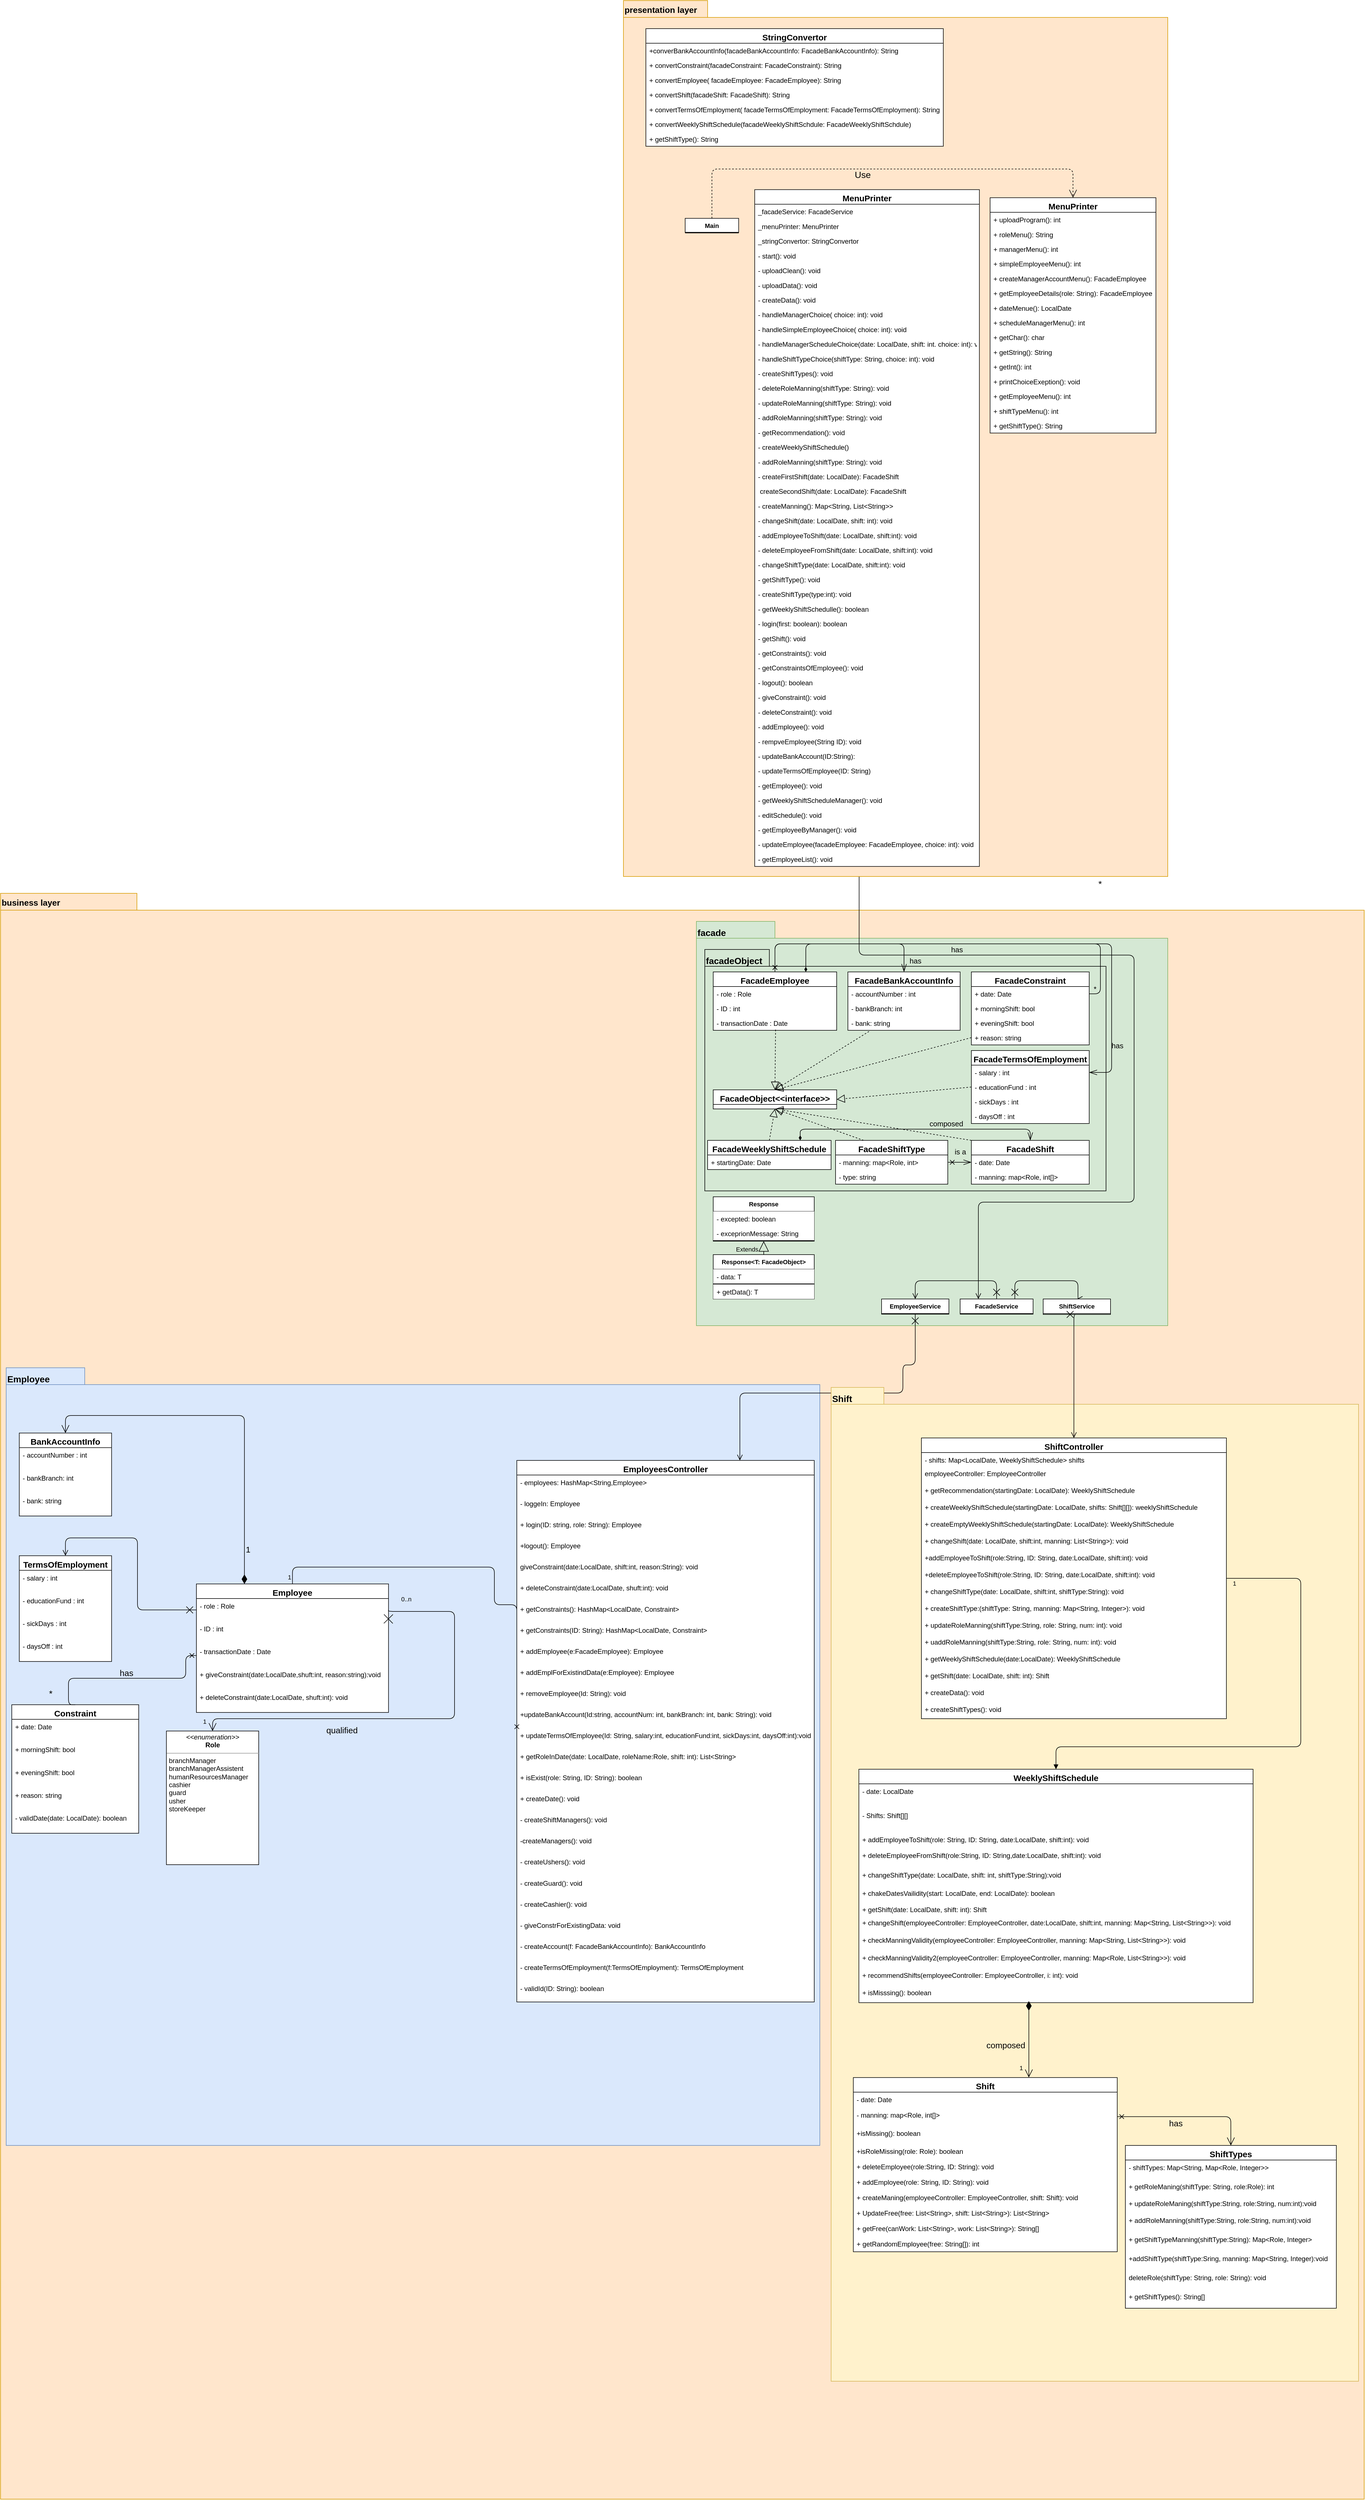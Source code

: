 <mxfile version="14.6.6" type="github"><diagram name="Page-1" id="e7e014a7-5840-1c2e-5031-d8a46d1fe8dd"><mxGraphModel dx="2448" dy="3872" grid="1" gridSize="10" guides="1" tooltips="1" connect="1" arrows="1" fold="1" page="0" pageScale="1" pageWidth="1169" pageHeight="826" background="#ffffff" math="0" shadow="0"><root><mxCell id="0"/><mxCell id="1" parent="0"/><mxCell id="lzLQNb4hXkD1QpoMvITh-41" value="business layer" style="shape=folder;fontStyle=1;spacingTop=1;tabWidth=150;tabHeight=30;tabPosition=left;html=1;align=left;verticalAlign=top;fontSize=15;horizontal=1;textDirection=ltr;fillColor=#ffe6cc;strokeColor=#d79b00;" parent="1" vertex="1"><mxGeometry x="-1180" y="-1440" width="2430" height="2860" as="geometry"/></mxCell><mxCell id="lzLQNb4hXkD1QpoMvITh-359" value="Employee" style="shape=folder;fontStyle=1;spacingTop=4;tabWidth=140;tabHeight=30;tabPosition=left;html=1;labelBackgroundColor=none;strokeColor=#6c8ebf;fontSize=16;fillColor=#dae8fc;align=left;verticalAlign=top;" parent="1" vertex="1"><mxGeometry x="-1170" y="-595" width="1450" height="1385" as="geometry"/></mxCell><mxCell id="20" value="" style="endArrow=open;strokeColor=#FF0000;endFill=1;rounded=0" parent="1" edge="1"><mxGeometry relative="1" as="geometry"><mxPoint x="334.5" y="478" as="sourcePoint"/></mxGeometry></mxCell><mxCell id="lzLQNb4hXkD1QpoMvITh-330" value="facade" style="shape=folder;fontStyle=1;spacingTop=4;tabWidth=140;tabHeight=30;tabPosition=left;html=1;labelBackgroundColor=none;fontSize=16;align=left;verticalAlign=top;fillColor=#d5e8d4;strokeColor=#82b366;" parent="1" vertex="1"><mxGeometry x="60" y="-1390" width="840" height="720" as="geometry"/></mxCell><mxCell id="lzLQNb4hXkD1QpoMvITh-426" value="Response&lt;T: FacadeObject&gt;" style="swimlane;fontStyle=1;align=center;verticalAlign=top;childLayout=stackLayout;horizontal=1;startSize=26;horizontalStack=0;resizeParent=1;resizeParentMax=0;resizeLast=0;collapsible=1;marginBottom=0;fontSize=11;" parent="1" vertex="1"><mxGeometry x="90" y="-796.5" width="180" height="79" as="geometry"/></mxCell><mxCell id="lzLQNb4hXkD1QpoMvITh-427" value="- data: T" style="text;align=left;verticalAlign=top;spacingLeft=4;spacingRight=4;overflow=hidden;rotatable=0;points=[[0,0.5],[1,0.5]];portConstraint=eastwest;fillColor=#ffffff;" parent="lzLQNb4hXkD1QpoMvITh-426" vertex="1"><mxGeometry y="26" width="180" height="26" as="geometry"/></mxCell><mxCell id="lzLQNb4hXkD1QpoMvITh-428" value="" style="line;strokeWidth=2;align=left;verticalAlign=middle;spacingTop=-1;spacingLeft=3;spacingRight=3;rotatable=0;labelPosition=right;points=[];portConstraint=eastwest;fillColor=none;perimeterSpacing=0;" parent="lzLQNb4hXkD1QpoMvITh-426" vertex="1"><mxGeometry y="52" width="180" height="1" as="geometry"/></mxCell><mxCell id="lzLQNb4hXkD1QpoMvITh-429" value="+ getData(): T" style="text;align=left;verticalAlign=top;spacingLeft=4;spacingRight=4;overflow=hidden;rotatable=0;points=[[0,0.5],[1,0.5]];portConstraint=eastwest;fillColor=#ffffff;" parent="lzLQNb4hXkD1QpoMvITh-426" vertex="1"><mxGeometry y="53" width="180" height="26" as="geometry"/></mxCell><mxCell id="lzLQNb4hXkD1QpoMvITh-430" value="Response" style="swimlane;fontStyle=1;align=center;verticalAlign=top;childLayout=stackLayout;horizontal=1;startSize=26;horizontalStack=0;resizeParent=1;resizeParentMax=0;resizeLast=0;collapsible=1;marginBottom=0;fontSize=11;" parent="1" vertex="1"><mxGeometry x="90" y="-899.5" width="180" height="79" as="geometry"/></mxCell><mxCell id="lzLQNb4hXkD1QpoMvITh-431" value="- excepted: boolean" style="text;align=left;verticalAlign=top;spacingLeft=4;spacingRight=4;overflow=hidden;rotatable=0;points=[[0,0.5],[1,0.5]];portConstraint=eastwest;fillColor=#ffffff;" parent="lzLQNb4hXkD1QpoMvITh-430" vertex="1"><mxGeometry y="26" width="180" height="26" as="geometry"/></mxCell><mxCell id="lzLQNb4hXkD1QpoMvITh-432" value="- exceprionMessage: String" style="text;align=left;verticalAlign=top;spacingLeft=4;spacingRight=4;overflow=hidden;rotatable=0;points=[[0,0.5],[1,0.5]];portConstraint=eastwest;fillColor=#ffffff;" parent="lzLQNb4hXkD1QpoMvITh-430" vertex="1"><mxGeometry y="52" width="180" height="26" as="geometry"/></mxCell><mxCell id="lzLQNb4hXkD1QpoMvITh-433" value="" style="line;strokeWidth=2;align=left;verticalAlign=middle;spacingTop=-1;spacingLeft=3;spacingRight=3;rotatable=0;labelPosition=right;points=[];portConstraint=eastwest;fillColor=none;perimeterSpacing=0;" parent="lzLQNb4hXkD1QpoMvITh-430" vertex="1"><mxGeometry y="78" width="180" height="1" as="geometry"/></mxCell><mxCell id="lzLQNb4hXkD1QpoMvITh-434" value="&lt;span style=&quot;&quot;&gt;Extends&lt;/span&gt;" style="endArrow=block;endSize=16;endFill=0;html=1;entryX=0.5;entryY=1;entryDx=0;entryDy=0;exitX=0.5;exitY=0;exitDx=0;exitDy=0;labelBackgroundColor=none;" parent="1" source="lzLQNb4hXkD1QpoMvITh-426" target="lzLQNb4hXkD1QpoMvITh-430" edge="1"><mxGeometry x="-0.216" y="30" width="160" relative="1" as="geometry"><mxPoint x="846" y="-689.5" as="sourcePoint"/><mxPoint x="1006" y="-689.5" as="targetPoint"/><mxPoint as="offset"/></mxGeometry></mxCell><mxCell id="lzLQNb4hXkD1QpoMvITh-525" value="" style="endArrow=open;startArrow=cross;endFill=0;startFill=0;endSize=8;startSize=10;html=1;labelBackgroundColor=none;fontSize=16;exitX=0.5;exitY=1;exitDx=0;exitDy=0;entryX=0.75;entryY=0;entryDx=0;entryDy=0;edgeStyle=orthogonalEdgeStyle;" parent="1" source="lzLQNb4hXkD1QpoMvITh-630" target="lzLQNb4hXkD1QpoMvITh-42" edge="1"><mxGeometry width="160" relative="1" as="geometry"><mxPoint x="306" y="-730" as="sourcePoint"/><mxPoint x="810" y="-800" as="targetPoint"/><Array as="points"><mxPoint x="450" y="-600"/><mxPoint x="428" y="-600"/><mxPoint x="428" y="-550"/><mxPoint x="138" y="-550"/></Array></mxGeometry></mxCell><mxCell id="lzLQNb4hXkD1QpoMvITh-527" value="FacadeService" style="swimlane;fontStyle=1;align=center;verticalAlign=top;childLayout=stackLayout;horizontal=1;startSize=26;horizontalStack=0;resizeParent=1;resizeParentMax=0;resizeLast=0;collapsible=1;marginBottom=0;fontSize=11;" parent="1" vertex="1"><mxGeometry x="530" y="-717.5" width="130" height="27" as="geometry"/></mxCell><mxCell id="lzLQNb4hXkD1QpoMvITh-530" value="" style="line;strokeWidth=2;align=left;verticalAlign=middle;spacingTop=-1;spacingLeft=3;spacingRight=3;rotatable=0;labelPosition=right;points=[];portConstraint=eastwest;fillColor=none;perimeterSpacing=0;" parent="lzLQNb4hXkD1QpoMvITh-527" vertex="1"><mxGeometry y="26" width="130" height="1" as="geometry"/></mxCell><mxCell id="lzLQNb4hXkD1QpoMvITh-533" value="" style="endArrow=open;startArrow=cross;endFill=0;startFill=0;endSize=8;startSize=10;html=1;labelBackgroundColor=none;fontSize=16;entryX=0.5;entryY=0;entryDx=0;entryDy=0;exitX=0.75;exitY=0;exitDx=0;exitDy=0;edgeStyle=orthogonalEdgeStyle;" parent="1" source="lzLQNb4hXkD1QpoMvITh-527" target="lzLQNb4hXkD1QpoMvITh-628" edge="1"><mxGeometry width="160" relative="1" as="geometry"><mxPoint x="570" y="-1120" as="sourcePoint"/><mxPoint x="800" y="-730" as="targetPoint"/><Array as="points"><mxPoint x="627" y="-750"/><mxPoint x="740" y="-750"/></Array></mxGeometry></mxCell><mxCell id="lzLQNb4hXkD1QpoMvITh-536" value="" style="endArrow=open;startArrow=cross;endFill=0;startFill=0;endSize=8;startSize=10;html=1;labelBackgroundColor=none;fontSize=16;exitX=0.5;exitY=1;exitDx=0;exitDy=0;edgeStyle=orthogonalEdgeStyle;entryX=0.25;entryY=0;entryDx=0;entryDy=0;" parent="1" target="lzLQNb4hXkD1QpoMvITh-527" edge="1"><mxGeometry width="160" relative="1" as="geometry"><mxPoint x="360" y="-2026.5" as="sourcePoint"/><mxPoint x="562" y="-760" as="targetPoint"/><Array as="points"><mxPoint x="350" y="-1330"/><mxPoint x="840" y="-1330"/><mxPoint x="840" y="-890"/><mxPoint x="563" y="-890"/></Array></mxGeometry></mxCell><mxCell id="lzLQNb4hXkD1QpoMvITh-554" value="facadeObject" style="shape=folder;fontStyle=1;spacingTop=4;tabWidth=115;tabHeight=30;tabPosition=left;html=1;labelBackgroundColor=none;fontSize=16;align=left;verticalAlign=top;fillColor=none;" parent="1" vertex="1"><mxGeometry x="75" y="-1340" width="715" height="430" as="geometry"/></mxCell><mxCell id="lzLQNb4hXkD1QpoMvITh-555" value="FacadeShift" style="swimlane;fontStyle=1;align=center;verticalAlign=top;childLayout=stackLayout;horizontal=1;startSize=26;horizontalStack=0;resizeParent=1;resizeParentMax=0;resizeLast=0;collapsible=1;marginBottom=0;fontSize=15;gradientColor=#ffffff;swimlaneFillColor=#ffffff;" parent="1" vertex="1"><mxGeometry x="550" y="-1000" width="210" height="78" as="geometry"/></mxCell><mxCell id="lzLQNb4hXkD1QpoMvITh-556" value="- date: Date" style="text;strokeColor=none;fillColor=none;align=left;verticalAlign=top;spacingLeft=4;spacingRight=4;overflow=hidden;rotatable=0;points=[[0,0.5],[1,0.5]];portConstraint=eastwest;" parent="lzLQNb4hXkD1QpoMvITh-555" vertex="1"><mxGeometry y="26" width="210" height="26" as="geometry"/></mxCell><mxCell id="lzLQNb4hXkD1QpoMvITh-558" value="- manning: map&lt;Role, int[]&gt;" style="text;strokeColor=none;fillColor=none;align=left;verticalAlign=top;spacingLeft=4;spacingRight=4;overflow=hidden;rotatable=0;points=[[0,0.5],[1,0.5]];portConstraint=eastwest;" parent="lzLQNb4hXkD1QpoMvITh-555" vertex="1"><mxGeometry y="52" width="210" height="26" as="geometry"/></mxCell><mxCell id="lzLQNb4hXkD1QpoMvITh-562" value="FacadeWeeklyShiftSchedule" style="swimlane;fontStyle=1;align=center;verticalAlign=top;childLayout=stackLayout;horizontal=1;startSize=26;horizontalStack=0;resizeParent=1;resizeParentMax=0;resizeLast=0;collapsible=1;marginBottom=0;fontSize=15;gradientColor=#ffffff;swimlaneFillColor=#ffffff;" parent="1" vertex="1"><mxGeometry x="80" y="-1000" width="220" height="52" as="geometry"/></mxCell><mxCell id="lzLQNb4hXkD1QpoMvITh-564" value="+ startingDate: Date" style="text;strokeColor=none;fillColor=none;align=left;verticalAlign=top;spacingLeft=4;spacingRight=4;overflow=hidden;rotatable=0;points=[[0,0.5],[1,0.5]];portConstraint=eastwest;" parent="lzLQNb4hXkD1QpoMvITh-562" vertex="1"><mxGeometry y="26" width="220" height="26" as="geometry"/></mxCell><mxCell id="lzLQNb4hXkD1QpoMvITh-569" value="FacadeShiftType" style="swimlane;fontStyle=1;align=center;verticalAlign=top;childLayout=stackLayout;horizontal=1;startSize=26;horizontalStack=0;resizeParent=1;resizeParentMax=0;resizeLast=0;collapsible=1;marginBottom=0;fontSize=15;gradientColor=#ffffff;swimlaneFillColor=#ffffff;" parent="1" vertex="1"><mxGeometry x="308" y="-1000" width="200" height="78" as="geometry"/></mxCell><mxCell id="lzLQNb4hXkD1QpoMvITh-570" value="- manning: map&lt;Role, int&gt;" style="text;strokeColor=none;fillColor=none;align=left;verticalAlign=top;spacingLeft=4;spacingRight=4;overflow=hidden;rotatable=0;points=[[0,0.5],[1,0.5]];portConstraint=eastwest;" parent="lzLQNb4hXkD1QpoMvITh-569" vertex="1"><mxGeometry y="26" width="200" height="26" as="geometry"/></mxCell><mxCell id="lzLQNb4hXkD1QpoMvITh-571" value="- type: string" style="text;strokeColor=none;fillColor=none;align=left;verticalAlign=top;spacingLeft=4;spacingRight=4;overflow=hidden;rotatable=0;points=[[0,0.5],[1,0.5]];portConstraint=eastwest;" parent="lzLQNb4hXkD1QpoMvITh-569" vertex="1"><mxGeometry y="52" width="200" height="26" as="geometry"/></mxCell><mxCell id="lzLQNb4hXkD1QpoMvITh-579" value="FacadeEmployee" style="swimlane;fontStyle=1;align=center;verticalAlign=top;childLayout=stackLayout;horizontal=1;startSize=26;horizontalStack=0;resizeParent=1;resizeParentMax=0;resizeLast=0;collapsible=1;marginBottom=0;fontSize=15;gradientColor=#ffffff;swimlaneFillColor=#ffffff;" parent="1" vertex="1"><mxGeometry x="90" y="-1300" width="220" height="104" as="geometry"/></mxCell><mxCell id="lzLQNb4hXkD1QpoMvITh-580" value="- role : Role" style="text;strokeColor=none;fillColor=none;align=left;verticalAlign=top;spacingLeft=4;spacingRight=4;overflow=hidden;rotatable=0;points=[[0,0.5],[1,0.5]];portConstraint=eastwest;" parent="lzLQNb4hXkD1QpoMvITh-579" vertex="1"><mxGeometry y="26" width="220" height="26" as="geometry"/></mxCell><mxCell id="lzLQNb4hXkD1QpoMvITh-581" value="- ID : int&#10;" style="text;strokeColor=none;fillColor=none;align=left;verticalAlign=top;spacingLeft=4;spacingRight=4;overflow=hidden;rotatable=0;points=[[0,0.5],[1,0.5]];portConstraint=eastwest;" parent="lzLQNb4hXkD1QpoMvITh-579" vertex="1"><mxGeometry y="52" width="220" height="26" as="geometry"/></mxCell><mxCell id="lzLQNb4hXkD1QpoMvITh-583" value="- transactionDate : Date&#10;" style="text;strokeColor=none;fillColor=none;align=left;verticalAlign=top;spacingLeft=4;spacingRight=4;overflow=hidden;rotatable=0;points=[[0,0.5],[1,0.5]];portConstraint=eastwest;" parent="lzLQNb4hXkD1QpoMvITh-579" vertex="1"><mxGeometry y="78" width="220" height="26" as="geometry"/></mxCell><mxCell id="lzLQNb4hXkD1QpoMvITh-590" value="FacadeBankAccountInfo" style="swimlane;fontStyle=1;align=center;verticalAlign=top;childLayout=stackLayout;horizontal=1;startSize=26;horizontalStack=0;resizeParent=1;resizeParentMax=0;resizeLast=0;collapsible=1;marginBottom=0;fontSize=15;gradientColor=#ffffff;swimlaneFillColor=#ffffff;" parent="1" vertex="1"><mxGeometry x="330" y="-1300" width="200" height="104" as="geometry"/></mxCell><mxCell id="lzLQNb4hXkD1QpoMvITh-591" value="- accountNumber : int" style="text;strokeColor=none;fillColor=none;align=left;verticalAlign=top;spacingLeft=4;spacingRight=4;overflow=hidden;rotatable=0;points=[[0,0.5],[1,0.5]];portConstraint=eastwest;" parent="lzLQNb4hXkD1QpoMvITh-590" vertex="1"><mxGeometry y="26" width="200" height="26" as="geometry"/></mxCell><mxCell id="lzLQNb4hXkD1QpoMvITh-592" value="- bankBranch: int&#10;" style="text;strokeColor=none;fillColor=none;align=left;verticalAlign=top;spacingLeft=4;spacingRight=4;overflow=hidden;rotatable=0;points=[[0,0.5],[1,0.5]];portConstraint=eastwest;" parent="lzLQNb4hXkD1QpoMvITh-590" vertex="1"><mxGeometry y="52" width="200" height="26" as="geometry"/></mxCell><mxCell id="lzLQNb4hXkD1QpoMvITh-593" value="- bank: string&#10;" style="text;strokeColor=none;fillColor=none;align=left;verticalAlign=top;spacingLeft=4;spacingRight=4;overflow=hidden;rotatable=0;points=[[0,0.5],[1,0.5]];portConstraint=eastwest;" parent="lzLQNb4hXkD1QpoMvITh-590" vertex="1"><mxGeometry y="78" width="200" height="26" as="geometry"/></mxCell><mxCell id="lzLQNb4hXkD1QpoMvITh-594" value="FacadeTermsOfEmployment" style="swimlane;fontStyle=1;align=center;verticalAlign=top;childLayout=stackLayout;horizontal=1;startSize=26;horizontalStack=0;resizeParent=1;resizeParentMax=0;resizeLast=0;collapsible=1;marginBottom=0;fontSize=15;gradientColor=#ffffff;swimlaneFillColor=#ffffff;" parent="1" vertex="1"><mxGeometry x="550" y="-1160" width="210" height="130" as="geometry"/></mxCell><mxCell id="lzLQNb4hXkD1QpoMvITh-595" value="- salary : int" style="text;strokeColor=none;fillColor=none;align=left;verticalAlign=top;spacingLeft=4;spacingRight=4;overflow=hidden;rotatable=0;points=[[0,0.5],[1,0.5]];portConstraint=eastwest;" parent="lzLQNb4hXkD1QpoMvITh-594" vertex="1"><mxGeometry y="26" width="210" height="26" as="geometry"/></mxCell><mxCell id="lzLQNb4hXkD1QpoMvITh-596" value="- educationFund : int&#10;" style="text;strokeColor=none;fillColor=none;align=left;verticalAlign=top;spacingLeft=4;spacingRight=4;overflow=hidden;rotatable=0;points=[[0,0.5],[1,0.5]];portConstraint=eastwest;" parent="lzLQNb4hXkD1QpoMvITh-594" vertex="1"><mxGeometry y="52" width="210" height="26" as="geometry"/></mxCell><mxCell id="lzLQNb4hXkD1QpoMvITh-597" value="- sickDays : int&#10;" style="text;strokeColor=none;fillColor=none;align=left;verticalAlign=top;spacingLeft=4;spacingRight=4;overflow=hidden;rotatable=0;points=[[0,0.5],[1,0.5]];portConstraint=eastwest;" parent="lzLQNb4hXkD1QpoMvITh-594" vertex="1"><mxGeometry y="78" width="210" height="26" as="geometry"/></mxCell><mxCell id="lzLQNb4hXkD1QpoMvITh-598" value="- daysOff : int&#10;" style="text;strokeColor=none;fillColor=none;align=left;verticalAlign=top;spacingLeft=4;spacingRight=4;overflow=hidden;rotatable=0;points=[[0,0.5],[1,0.5]];portConstraint=eastwest;" parent="lzLQNb4hXkD1QpoMvITh-594" vertex="1"><mxGeometry y="104" width="210" height="26" as="geometry"/></mxCell><mxCell id="lzLQNb4hXkD1QpoMvITh-599" value="FacadeConstraint" style="swimlane;fontStyle=1;align=center;verticalAlign=top;childLayout=stackLayout;horizontal=1;startSize=26;horizontalStack=0;resizeParent=1;resizeParentMax=0;resizeLast=0;collapsible=1;marginBottom=0;fontSize=15;gradientColor=#ffffff;swimlaneFillColor=#ffffff;" parent="1" vertex="1"><mxGeometry x="550" y="-1300" width="210" height="130" as="geometry"/></mxCell><mxCell id="lzLQNb4hXkD1QpoMvITh-600" value="+ date: Date" style="text;strokeColor=none;fillColor=none;align=left;verticalAlign=top;spacingLeft=4;spacingRight=4;overflow=hidden;rotatable=0;points=[[0,0.5],[1,0.5]];portConstraint=eastwest;" parent="lzLQNb4hXkD1QpoMvITh-599" vertex="1"><mxGeometry y="26" width="210" height="26" as="geometry"/></mxCell><mxCell id="lzLQNb4hXkD1QpoMvITh-601" value="+ morningShift: bool" style="text;strokeColor=none;fillColor=none;align=left;verticalAlign=top;spacingLeft=4;spacingRight=4;overflow=hidden;rotatable=0;points=[[0,0.5],[1,0.5]];portConstraint=eastwest;" parent="lzLQNb4hXkD1QpoMvITh-599" vertex="1"><mxGeometry y="52" width="210" height="26" as="geometry"/></mxCell><mxCell id="lzLQNb4hXkD1QpoMvITh-602" value="+ eveningShift: bool" style="text;strokeColor=none;fillColor=none;align=left;verticalAlign=top;spacingLeft=4;spacingRight=4;overflow=hidden;rotatable=0;points=[[0,0.5],[1,0.5]];portConstraint=eastwest;" parent="lzLQNb4hXkD1QpoMvITh-599" vertex="1"><mxGeometry y="78" width="210" height="26" as="geometry"/></mxCell><mxCell id="lzLQNb4hXkD1QpoMvITh-603" value="+ reason: string" style="text;strokeColor=none;fillColor=none;align=left;verticalAlign=top;spacingLeft=4;spacingRight=4;overflow=hidden;rotatable=0;points=[[0,0.5],[1,0.5]];portConstraint=eastwest;" parent="lzLQNb4hXkD1QpoMvITh-599" vertex="1"><mxGeometry y="104" width="210" height="26" as="geometry"/></mxCell><mxCell id="lzLQNb4hXkD1QpoMvITh-605" value="FacadeObject&lt;&lt;interface&gt;&gt;" style="swimlane;fontStyle=1;align=center;verticalAlign=top;childLayout=stackLayout;horizontal=1;startSize=26;horizontalStack=0;resizeParent=1;resizeParentMax=0;resizeLast=0;collapsible=1;marginBottom=0;fontSize=15;gradientColor=#ffffff;swimlaneFillColor=#ffffff;" parent="1" vertex="1"><mxGeometry x="90" y="-1090" width="220" height="34" as="geometry"/></mxCell><mxCell id="lzLQNb4hXkD1QpoMvITh-610" value="" style="endArrow=block;dashed=1;endFill=0;endSize=12;html=1;labelBackgroundColor=none;fontSize=16;exitX=0.505;exitY=0.954;exitDx=0;exitDy=0;exitPerimeter=0;entryX=0.5;entryY=0;entryDx=0;entryDy=0;" parent="1" source="lzLQNb4hXkD1QpoMvITh-583" target="lzLQNb4hXkD1QpoMvITh-605" edge="1"><mxGeometry width="160" relative="1" as="geometry"><mxPoint x="190.76" y="-1190.336" as="sourcePoint"/><mxPoint x="910" y="-960" as="targetPoint"/></mxGeometry></mxCell><mxCell id="lzLQNb4hXkD1QpoMvITh-611" value="" style="endArrow=block;dashed=1;endFill=0;endSize=12;html=1;labelBackgroundColor=none;fontSize=16;exitX=0.188;exitY=1.077;exitDx=0;exitDy=0;entryX=0.5;entryY=0;entryDx=0;entryDy=0;exitPerimeter=0;" parent="1" source="lzLQNb4hXkD1QpoMvITh-593" target="lzLQNb4hXkD1QpoMvITh-605" edge="1"><mxGeometry width="160" relative="1" as="geometry"><mxPoint x="980.76" y="-1180.336" as="sourcePoint"/><mxPoint x="990" y="-984" as="targetPoint"/></mxGeometry></mxCell><mxCell id="lzLQNb4hXkD1QpoMvITh-612" value="" style="endArrow=block;dashed=1;endFill=0;endSize=12;html=1;labelBackgroundColor=none;fontSize=16;exitX=0;exitY=0.5;exitDx=0;exitDy=0;entryX=0.5;entryY=0;entryDx=0;entryDy=0;" parent="1" source="lzLQNb4hXkD1QpoMvITh-603" target="lzLQNb4hXkD1QpoMvITh-605" edge="1"><mxGeometry width="160" relative="1" as="geometry"><mxPoint x="1120" y="-1199" as="sourcePoint"/><mxPoint x="990" y="-984" as="targetPoint"/></mxGeometry></mxCell><mxCell id="lzLQNb4hXkD1QpoMvITh-613" value="" style="endArrow=block;dashed=1;endFill=0;endSize=12;html=1;labelBackgroundColor=none;fontSize=16;exitX=0;exitY=0.5;exitDx=0;exitDy=0;entryX=1;entryY=0.5;entryDx=0;entryDy=0;" parent="1" source="lzLQNb4hXkD1QpoMvITh-596" target="lzLQNb4hXkD1QpoMvITh-605" edge="1"><mxGeometry width="160" relative="1" as="geometry"><mxPoint x="1120" y="-1079" as="sourcePoint"/><mxPoint x="990" y="-984" as="targetPoint"/></mxGeometry></mxCell><mxCell id="lzLQNb4hXkD1QpoMvITh-614" value="" style="endArrow=block;dashed=1;endFill=0;endSize=12;html=1;labelBackgroundColor=none;fontSize=16;exitX=0;exitY=0;exitDx=0;exitDy=0;entryX=0.5;entryY=1;entryDx=0;entryDy=0;" parent="1" source="lzLQNb4hXkD1QpoMvITh-555" target="lzLQNb4hXkD1QpoMvITh-605" edge="1"><mxGeometry width="160" relative="1" as="geometry"><mxPoint x="1120" y="-929" as="sourcePoint"/><mxPoint x="990" y="-950" as="targetPoint"/></mxGeometry></mxCell><mxCell id="lzLQNb4hXkD1QpoMvITh-615" value="" style="endArrow=block;dashed=1;endFill=0;endSize=12;html=1;labelBackgroundColor=none;fontSize=16;exitX=0.25;exitY=0;exitDx=0;exitDy=0;entryX=0.5;entryY=1;entryDx=0;entryDy=0;" parent="1" source="lzLQNb4hXkD1QpoMvITh-569" target="lzLQNb4hXkD1QpoMvITh-605" edge="1"><mxGeometry width="160" relative="1" as="geometry"><mxPoint x="1120" y="-815" as="sourcePoint"/><mxPoint x="1045" y="-950.0" as="targetPoint"/></mxGeometry></mxCell><mxCell id="lzLQNb4hXkD1QpoMvITh-616" value="" style="endArrow=block;dashed=1;endFill=0;endSize=12;html=1;labelBackgroundColor=none;fontSize=16;exitX=0.5;exitY=0;exitDx=0;exitDy=0;entryX=0.5;entryY=1;entryDx=0;entryDy=0;" parent="1" source="lzLQNb4hXkD1QpoMvITh-562" target="lzLQNb4hXkD1QpoMvITh-605" edge="1"><mxGeometry width="160" relative="1" as="geometry"><mxPoint x="1120" y="-743" as="sourcePoint"/><mxPoint x="990" y="-950.0" as="targetPoint"/></mxGeometry></mxCell><mxCell id="lzLQNb4hXkD1QpoMvITh-626" value="" style="endArrow=open;startArrow=cross;endFill=0;startFill=0;endSize=8;startSize=10;html=1;labelBackgroundColor=none;fontSize=16;entryX=0.5;entryY=0;entryDx=0;entryDy=0;exitX=0.5;exitY=0;exitDx=0;exitDy=0;edgeStyle=orthogonalEdgeStyle;" parent="1" source="lzLQNb4hXkD1QpoMvITh-527" target="lzLQNb4hXkD1QpoMvITh-630" edge="1"><mxGeometry width="160" relative="1" as="geometry"><mxPoint x="660" y="-1340" as="sourcePoint"/><mxPoint x="353.5" y="-730" as="targetPoint"/><Array as="points"><mxPoint x="595" y="-750"/><mxPoint x="450" y="-750"/></Array></mxGeometry></mxCell><mxCell id="lzLQNb4hXkD1QpoMvITh-628" value="ShiftService" style="swimlane;fontStyle=1;align=center;verticalAlign=top;childLayout=stackLayout;horizontal=1;startSize=26;horizontalStack=0;resizeParent=1;resizeParentMax=0;resizeLast=0;collapsible=1;marginBottom=0;fontSize=11;" parent="1" vertex="1"><mxGeometry x="678" y="-717.5" width="120" height="27.5" as="geometry"/></mxCell><mxCell id="lzLQNb4hXkD1QpoMvITh-630" value="EmployeeService" style="swimlane;fontStyle=1;align=center;verticalAlign=top;childLayout=stackLayout;horizontal=1;startSize=26;horizontalStack=0;resizeParent=1;resizeParentMax=0;resizeLast=0;collapsible=1;marginBottom=0;fontSize=11;" parent="1" vertex="1"><mxGeometry x="390" y="-717.5" width="120" height="27" as="geometry"><mxRectangle x="390" y="-717.5" width="120" height="26" as="alternateBounds"/></mxGeometry></mxCell><mxCell id="JvyMi1Kjgh4Lt-5XRF5f-20" value="has" style="endArrow=none;endSize=12;html=1;labelBackgroundColor=none;fontSize=13;exitX=0.5;exitY=0;exitDx=0;exitDy=0;entryX=1;entryY=0.5;entryDx=0;entryDy=0;edgeStyle=orthogonalEdgeStyle;startArrow=cross;startFill=0;endFill=0;" parent="1" source="lzLQNb4hXkD1QpoMvITh-579" target="lzLQNb4hXkD1QpoMvITh-600" edge="1"><mxGeometry x="0.011" y="-10" width="160" relative="1" as="geometry"><mxPoint x="75" y="-1280" as="sourcePoint"/><mxPoint x="-85" y="-1157" as="targetPoint"/><Array as="points"><mxPoint x="200" y="-1350"/><mxPoint x="780" y="-1350"/><mxPoint x="780" y="-1261"/></Array><mxPoint as="offset"/></mxGeometry></mxCell><mxCell id="JvyMi1Kjgh4Lt-5XRF5f-21" value="*" style="edgeLabel;html=1;align=center;verticalAlign=middle;resizable=0;points=[];fontSize=16;labelBackgroundColor=none;" parent="JvyMi1Kjgh4Lt-5XRF5f-20" vertex="1" connectable="0"><mxGeometry x="0.679" y="2" relative="1" as="geometry"><mxPoint x="8" y="-105" as="offset"/></mxGeometry></mxCell><mxCell id="JvyMi1Kjgh4Lt-5XRF5f-23" value="*" style="edgeLabel;html=1;align=center;verticalAlign=middle;resizable=0;points=[];fontSize=13;labelBackgroundColor=none;" parent="JvyMi1Kjgh4Lt-5XRF5f-20" vertex="1" connectable="0"><mxGeometry x="0.904" y="-3" relative="1" as="geometry"><mxPoint x="-7" y="6" as="offset"/></mxGeometry></mxCell><mxCell id="JvyMi1Kjgh4Lt-5XRF5f-24" value="has" style="endArrow=openThin;endSize=12;html=1;labelBackgroundColor=none;fontSize=13;exitX=0.5;exitY=0;exitDx=0;exitDy=0;entryX=1;entryY=0.5;entryDx=0;entryDy=0;edgeStyle=orthogonalEdgeStyle;startArrow=cross;startFill=0;endFill=0;" parent="1" source="lzLQNb4hXkD1QpoMvITh-579" target="lzLQNb4hXkD1QpoMvITh-595" edge="1"><mxGeometry x="0.808" y="10" width="160" relative="1" as="geometry"><mxPoint x="210" y="-1290" as="sourcePoint"/><mxPoint x="770" y="-1251" as="targetPoint"/><Array as="points"><mxPoint x="200" y="-1350"/><mxPoint x="800" y="-1350"/><mxPoint x="800" y="-1121"/></Array><mxPoint as="offset"/></mxGeometry></mxCell><mxCell id="JvyMi1Kjgh4Lt-5XRF5f-28" value="has" style="endArrow=openThin;endSize=12;html=1;labelBackgroundColor=none;fontSize=13;exitX=0.75;exitY=0;exitDx=0;exitDy=0;entryX=0.5;entryY=0;entryDx=0;entryDy=0;edgeStyle=orthogonalEdgeStyle;startArrow=diamondThin;startFill=1;endFill=0;" parent="1" source="lzLQNb4hXkD1QpoMvITh-579" target="lzLQNb4hXkD1QpoMvITh-590" edge="1"><mxGeometry x="0.855" y="20" width="160" relative="1" as="geometry"><mxPoint x="220" y="-1280" as="sourcePoint"/><mxPoint x="780" y="-1091" as="targetPoint"/><Array as="points"><mxPoint x="255" y="-1350"/><mxPoint x="430" y="-1350"/></Array><mxPoint as="offset"/></mxGeometry></mxCell><mxCell id="JvyMi1Kjgh4Lt-5XRF5f-29" value="composed" style="endArrow=openThin;endSize=12;html=1;labelBackgroundColor=none;fontSize=13;exitX=0.75;exitY=0;exitDx=0;exitDy=0;entryX=0.5;entryY=0;entryDx=0;entryDy=0;edgeStyle=orthogonalEdgeStyle;startArrow=diamondThin;startFill=1;endFill=0;" parent="1" source="lzLQNb4hXkD1QpoMvITh-562" target="lzLQNb4hXkD1QpoMvITh-555" edge="1"><mxGeometry x="0.245" y="10" width="160" relative="1" as="geometry"><mxPoint x="265" y="-1290" as="sourcePoint"/><mxPoint x="440" y="-1290" as="targetPoint"/><Array as="points"><mxPoint x="245" y="-1020"/><mxPoint x="655" y="-1020"/></Array><mxPoint as="offset"/></mxGeometry></mxCell><mxCell id="JvyMi1Kjgh4Lt-5XRF5f-30" value="is a" style="endArrow=openThin;endSize=12;html=1;labelBackgroundColor=none;fontSize=13;exitX=1;exitY=0.5;exitDx=0;exitDy=0;entryX=0;entryY=0.5;entryDx=0;entryDy=0;edgeStyle=orthogonalEdgeStyle;startArrow=cross;startFill=0;endFill=0;" parent="1" source="lzLQNb4hXkD1QpoMvITh-570" target="lzLQNb4hXkD1QpoMvITh-556" edge="1"><mxGeometry x="0.048" y="19" width="160" relative="1" as="geometry"><mxPoint x="275" y="-1280" as="sourcePoint"/><mxPoint x="450" y="-1280" as="targetPoint"/><Array as="points"><mxPoint x="540" y="-961"/><mxPoint x="540" y="-961"/></Array><mxPoint as="offset"/></mxGeometry></mxCell><mxCell id="g_y0WkeA4NxXMjQJBzBz-227" value="" style="group" vertex="1" connectable="0" parent="1"><mxGeometry x="-1160" y="-510" width="1828" height="800" as="geometry"/></mxCell><mxCell id="lzLQNb4hXkD1QpoMvITh-132" value="BankAccountInfo" style="swimlane;fontStyle=1;align=center;verticalAlign=top;childLayout=stackLayout;horizontal=1;startSize=26;horizontalStack=0;resizeParent=1;resizeParentMax=0;resizeLast=0;collapsible=1;marginBottom=0;fontSize=15;gradientColor=#ffffff;swimlaneFillColor=#ffffff;" parent="g_y0WkeA4NxXMjQJBzBz-227" vertex="1"><mxGeometry x="13.366" y="31.22" width="164.499" height="147.756" as="geometry"/></mxCell><mxCell id="lzLQNb4hXkD1QpoMvITh-133" value="- accountNumber : int" style="text;strokeColor=none;fillColor=none;align=left;verticalAlign=top;spacingLeft=4;spacingRight=4;overflow=hidden;rotatable=0;points=[[0,0.5],[1,0.5]];portConstraint=eastwest;" parent="lzLQNb4hXkD1QpoMvITh-132" vertex="1"><mxGeometry y="26" width="164.499" height="40.585" as="geometry"/></mxCell><mxCell id="lzLQNb4hXkD1QpoMvITh-134" value="- bankBranch: int&#10;" style="text;strokeColor=none;fillColor=none;align=left;verticalAlign=top;spacingLeft=4;spacingRight=4;overflow=hidden;rotatable=0;points=[[0,0.5],[1,0.5]];portConstraint=eastwest;" parent="lzLQNb4hXkD1QpoMvITh-132" vertex="1"><mxGeometry y="66.585" width="164.499" height="40.585" as="geometry"/></mxCell><mxCell id="lzLQNb4hXkD1QpoMvITh-135" value="- bank: string&#10;" style="text;strokeColor=none;fillColor=none;align=left;verticalAlign=top;spacingLeft=4;spacingRight=4;overflow=hidden;rotatable=0;points=[[0,0.5],[1,0.5]];portConstraint=eastwest;" parent="lzLQNb4hXkD1QpoMvITh-132" vertex="1"><mxGeometry y="107.171" width="164.499" height="40.585" as="geometry"/></mxCell><mxCell id="lzLQNb4hXkD1QpoMvITh-174" value="1" style="endArrow=open;html=1;endSize=12;startArrow=diamondThin;startSize=14;startFill=1;edgeStyle=orthogonalEdgeStyle;align=left;verticalAlign=bottom;labelBackgroundColor=none;fontSize=15;exitX=0.25;exitY=0;exitDx=0;exitDy=0;entryX=0.5;entryY=0;entryDx=0;entryDy=0;" parent="g_y0WkeA4NxXMjQJBzBz-227" source="lzLQNb4hXkD1QpoMvITh-56" target="lzLQNb4hXkD1QpoMvITh-132" edge="1"><mxGeometry x="-0.848" relative="1" as="geometry"><mxPoint x="311.521" y="828.878" as="sourcePoint"/><mxPoint x="362.927" y="640" as="targetPoint"/><Array as="points"><mxPoint x="415"/><mxPoint x="96"/></Array><mxPoint as="offset"/></mxGeometry></mxCell><mxCell id="lzLQNb4hXkD1QpoMvITh-195" value="&lt;p style=&quot;margin: 0px ; margin-top: 4px ; text-align: center&quot;&gt;&lt;i&gt;&amp;lt;&amp;lt;enumeration&amp;gt;&amp;gt;&lt;/i&gt;&lt;br&gt;&lt;b&gt;Role&lt;/b&gt;&lt;/p&gt;&lt;hr size=&quot;1&quot;&gt;&lt;p style=&quot;margin: 0px ; margin-left: 4px&quot;&gt;branchManager&lt;/p&gt;&lt;p style=&quot;margin: 0px ; margin-left: 4px&quot;&gt;branchManagerAssistent&lt;/p&gt;&lt;p style=&quot;margin: 0px ; margin-left: 4px&quot;&gt;humanResourcesManager&lt;br&gt;&lt;/p&gt;&lt;p style=&quot;margin: 0px ; margin-left: 4px&quot;&gt;cashier&lt;/p&gt;&lt;p style=&quot;margin: 0px ; margin-left: 4px&quot;&gt;guard&lt;/p&gt;&lt;p style=&quot;margin: 0px ; margin-left: 4px&quot;&gt;usher&lt;/p&gt;&lt;p style=&quot;margin: 0px ; margin-left: 4px&quot;&gt;storeKeeper&lt;/p&gt;" style="verticalAlign=top;align=left;overflow=fill;fontSize=12;fontFamily=Helvetica;html=1;labelBackgroundColor=none;gradientColor=#ffffff;" parent="g_y0WkeA4NxXMjQJBzBz-227" vertex="1"><mxGeometry x="275.537" y="561.951" width="164.499" height="238.049" as="geometry"/></mxCell><mxCell id="lzLQNb4hXkD1QpoMvITh-142" value="TermsOfEmployment" style="swimlane;fontStyle=1;align=center;verticalAlign=top;childLayout=stackLayout;horizontal=1;startSize=26;horizontalStack=0;resizeParent=1;resizeParentMax=0;resizeLast=0;collapsible=1;marginBottom=0;fontSize=15;gradientColor=#ffffff;swimlaneFillColor=#ffffff;" parent="g_y0WkeA4NxXMjQJBzBz-227" vertex="1"><mxGeometry x="13.366" y="249.756" width="164.499" height="188.341" as="geometry"/></mxCell><mxCell id="lzLQNb4hXkD1QpoMvITh-143" value="- salary : int" style="text;strokeColor=none;fillColor=none;align=left;verticalAlign=top;spacingLeft=4;spacingRight=4;overflow=hidden;rotatable=0;points=[[0,0.5],[1,0.5]];portConstraint=eastwest;" parent="lzLQNb4hXkD1QpoMvITh-142" vertex="1"><mxGeometry y="26" width="164.499" height="40.585" as="geometry"/></mxCell><mxCell id="lzLQNb4hXkD1QpoMvITh-144" value="- educationFund : int&#10;" style="text;strokeColor=none;fillColor=none;align=left;verticalAlign=top;spacingLeft=4;spacingRight=4;overflow=hidden;rotatable=0;points=[[0,0.5],[1,0.5]];portConstraint=eastwest;" parent="lzLQNb4hXkD1QpoMvITh-142" vertex="1"><mxGeometry y="66.585" width="164.499" height="40.585" as="geometry"/></mxCell><mxCell id="lzLQNb4hXkD1QpoMvITh-145" value="- sickDays : int&#10;" style="text;strokeColor=none;fillColor=none;align=left;verticalAlign=top;spacingLeft=4;spacingRight=4;overflow=hidden;rotatable=0;points=[[0,0.5],[1,0.5]];portConstraint=eastwest;" parent="lzLQNb4hXkD1QpoMvITh-142" vertex="1"><mxGeometry y="107.171" width="164.499" height="40.585" as="geometry"/></mxCell><mxCell id="lzLQNb4hXkD1QpoMvITh-147" value="- daysOff : int&#10;" style="text;strokeColor=none;fillColor=none;align=left;verticalAlign=top;spacingLeft=4;spacingRight=4;overflow=hidden;rotatable=0;points=[[0,0.5],[1,0.5]];portConstraint=eastwest;" parent="lzLQNb4hXkD1QpoMvITh-142" vertex="1"><mxGeometry y="147.756" width="164.499" height="40.585" as="geometry"/></mxCell><mxCell id="lzLQNb4hXkD1QpoMvITh-231" value="" style="endArrow=open;startArrow=cross;endFill=0;startFill=0;endSize=8;startSize=10;html=1;labelBackgroundColor=none;fontSize=15;exitX=0;exitY=0.5;exitDx=0;exitDy=0;entryX=0.5;entryY=0;entryDx=0;entryDy=0;edgeStyle=orthogonalEdgeStyle;" parent="g_y0WkeA4NxXMjQJBzBz-227" source="lzLQNb4hXkD1QpoMvITh-57" target="lzLQNb4hXkD1QpoMvITh-142" edge="1"><mxGeometry width="160" relative="1" as="geometry"><mxPoint x="311.521" y="788.293" as="sourcePoint"/><mxPoint x="825.582" y="874.146" as="targetPoint"/><Array as="points"><mxPoint x="224" y="346"/><mxPoint x="224" y="218"/><mxPoint x="96" y="218"/></Array></mxGeometry></mxCell><mxCell id="lzLQNb4hXkD1QpoMvITh-209" value="Constraint" style="swimlane;fontStyle=1;align=center;verticalAlign=top;childLayout=stackLayout;horizontal=1;startSize=26;horizontalStack=0;resizeParent=1;resizeParentMax=0;resizeLast=0;collapsible=1;marginBottom=0;fontSize=15;gradientColor=#ffffff;swimlaneFillColor=#ffffff;" parent="g_y0WkeA4NxXMjQJBzBz-227" vertex="1"><mxGeometry y="515.122" width="226.187" height="228.927" as="geometry"/></mxCell><mxCell id="lzLQNb4hXkD1QpoMvITh-210" value="+ date: Date" style="text;strokeColor=none;fillColor=none;align=left;verticalAlign=top;spacingLeft=4;spacingRight=4;overflow=hidden;rotatable=0;points=[[0,0.5],[1,0.5]];portConstraint=eastwest;" parent="lzLQNb4hXkD1QpoMvITh-209" vertex="1"><mxGeometry y="26" width="226.187" height="40.585" as="geometry"/></mxCell><mxCell id="lzLQNb4hXkD1QpoMvITh-211" value="+ morningShift: bool" style="text;strokeColor=none;fillColor=none;align=left;verticalAlign=top;spacingLeft=4;spacingRight=4;overflow=hidden;rotatable=0;points=[[0,0.5],[1,0.5]];portConstraint=eastwest;" parent="lzLQNb4hXkD1QpoMvITh-209" vertex="1"><mxGeometry y="66.585" width="226.187" height="40.585" as="geometry"/></mxCell><mxCell id="lzLQNb4hXkD1QpoMvITh-414" value="+ eveningShift: bool" style="text;strokeColor=none;fillColor=none;align=left;verticalAlign=top;spacingLeft=4;spacingRight=4;overflow=hidden;rotatable=0;points=[[0,0.5],[1,0.5]];portConstraint=eastwest;" parent="lzLQNb4hXkD1QpoMvITh-209" vertex="1"><mxGeometry y="107.171" width="226.187" height="40.585" as="geometry"/></mxCell><mxCell id="g_y0WkeA4NxXMjQJBzBz-196" value="+ reason: string" style="text;strokeColor=none;fillColor=none;align=left;verticalAlign=top;spacingLeft=4;spacingRight=4;overflow=hidden;rotatable=0;points=[[0,0.5],[1,0.5]];portConstraint=eastwest;" vertex="1" parent="lzLQNb4hXkD1QpoMvITh-209"><mxGeometry y="147.756" width="226.187" height="40.585" as="geometry"/></mxCell><mxCell id="lzLQNb4hXkD1QpoMvITh-214" value="- validDate(date: LocalDate): boolean" style="text;strokeColor=none;fillColor=none;align=left;verticalAlign=top;spacingLeft=4;spacingRight=4;overflow=hidden;rotatable=0;points=[[0,0.5],[1,0.5]];portConstraint=eastwest;" parent="lzLQNb4hXkD1QpoMvITh-209" vertex="1"><mxGeometry y="188.341" width="226.187" height="40.585" as="geometry"/></mxCell><mxCell id="lzLQNb4hXkD1QpoMvITh-218" value="has" style="endArrow=none;endSize=12;html=1;labelBackgroundColor=none;fontSize=15;exitX=0;exitY=0.5;exitDx=0;exitDy=0;entryX=0.5;entryY=0;entryDx=0;entryDy=0;edgeStyle=orthogonalEdgeStyle;startArrow=cross;startFill=0;endFill=0;" parent="g_y0WkeA4NxXMjQJBzBz-227" source="lzLQNb4hXkD1QpoMvITh-131" target="lzLQNb4hXkD1QpoMvITh-209" edge="1"><mxGeometry x="0.011" y="-10" width="160" relative="1" as="geometry"><mxPoint x="311.521" y="869.463" as="sourcePoint"/><mxPoint x="634.351" y="1045.854" as="targetPoint"/><Array as="points"><mxPoint x="310" y="428"/><mxPoint x="310" y="468"/><mxPoint x="101" y="468"/><mxPoint x="101" y="515"/></Array><mxPoint as="offset"/></mxGeometry></mxCell><mxCell id="lzLQNb4hXkD1QpoMvITh-544" value="*" style="edgeLabel;html=1;align=center;verticalAlign=middle;resizable=0;points=[];fontSize=16;labelBackgroundColor=none;" parent="lzLQNb4hXkD1QpoMvITh-218" vertex="1" connectable="0"><mxGeometry x="0.679" y="2" relative="1" as="geometry"><mxPoint x="-33.86" y="20" as="offset"/></mxGeometry></mxCell><mxCell id="g_y0WkeA4NxXMjQJBzBz-231" value="" style="group" vertex="1" connectable="0" parent="g_y0WkeA4NxXMjQJBzBz-227"><mxGeometry x="328.999" y="299.998" width="361.899" height="302.832" as="geometry"/></mxCell><mxCell id="lzLQNb4hXkD1QpoMvITh-56" value="Employee" style="swimlane;fontStyle=1;align=center;verticalAlign=top;childLayout=stackLayout;horizontal=1;startSize=26;horizontalStack=0;resizeParent=1;resizeParentMax=0;resizeLast=0;collapsible=1;marginBottom=0;fontSize=15;gradientColor=#ffffff;swimlaneFillColor=#ffffff;" parent="g_y0WkeA4NxXMjQJBzBz-231" vertex="1"><mxGeometry width="342.337" height="228.925" as="geometry"/></mxCell><mxCell id="lzLQNb4hXkD1QpoMvITh-57" value="- role : Role" style="text;strokeColor=none;fillColor=none;align=left;verticalAlign=top;spacingLeft=4;spacingRight=4;overflow=hidden;rotatable=0;points=[[0,0.5],[1,0.5]];portConstraint=eastwest;" parent="lzLQNb4hXkD1QpoMvITh-56" vertex="1"><mxGeometry y="26" width="342.337" height="40.585" as="geometry"/></mxCell><mxCell id="lzLQNb4hXkD1QpoMvITh-58" value="- ID : int&#10;" style="text;strokeColor=none;fillColor=none;align=left;verticalAlign=top;spacingLeft=4;spacingRight=4;overflow=hidden;rotatable=0;points=[[0,0.5],[1,0.5]];portConstraint=eastwest;" parent="lzLQNb4hXkD1QpoMvITh-56" vertex="1"><mxGeometry y="66.585" width="342.337" height="40.585" as="geometry"/></mxCell><mxCell id="lzLQNb4hXkD1QpoMvITh-131" value="- transactionDate : Date&#10;" style="text;strokeColor=none;fillColor=none;align=left;verticalAlign=top;spacingLeft=4;spacingRight=4;overflow=hidden;rotatable=0;points=[[0,0.5],[1,0.5]];portConstraint=eastwest;" parent="lzLQNb4hXkD1QpoMvITh-56" vertex="1"><mxGeometry y="107.171" width="342.337" height="40.584" as="geometry"/></mxCell><mxCell id="g_y0WkeA4NxXMjQJBzBz-216" value="+ giveConstraint(date:LocalDate,shuft:int, reason:string):void" style="text;strokeColor=none;fillColor=none;align=left;verticalAlign=top;spacingLeft=4;spacingRight=4;overflow=hidden;rotatable=0;points=[[0,0.5],[1,0.5]];portConstraint=eastwest;" vertex="1" parent="lzLQNb4hXkD1QpoMvITh-56"><mxGeometry y="147.755" width="342.337" height="40.585" as="geometry"/></mxCell><mxCell id="g_y0WkeA4NxXMjQJBzBz-217" value="+ deleteConstraint(date:LocalDate, shuft:int): void" style="text;strokeColor=none;fillColor=none;align=left;verticalAlign=top;spacingLeft=4;spacingRight=4;overflow=hidden;rotatable=0;points=[[0,0.5],[1,0.5]];portConstraint=eastwest;" vertex="1" parent="lzLQNb4hXkD1QpoMvITh-56"><mxGeometry y="188.34" width="342.337" height="40.585" as="geometry"/></mxCell><mxCell id="lzLQNb4hXkD1QpoMvITh-228" value="qualified" style="endArrow=open;html=1;endSize=12;startArrow=cross;startSize=14;startFill=0;edgeStyle=orthogonalEdgeStyle;fontSize=15;exitX=1;exitY=0.5;exitDx=0;exitDy=0;labelBackgroundColor=none;entryX=0.5;entryY=0;entryDx=0;entryDy=0;" parent="g_y0WkeA4NxXMjQJBzBz-231" source="lzLQNb4hXkD1QpoMvITh-57" target="lzLQNb4hXkD1QpoMvITh-195" edge="1"><mxGeometry x="0.34" y="20" relative="1" as="geometry"><mxPoint x="1209.315" y="613.467" as="sourcePoint"/><mxPoint x="922.663" y="533.857" as="targetPoint"/><Array as="points"><mxPoint x="342" y="49"/><mxPoint x="460" y="49"/><mxPoint x="460" y="240"/><mxPoint x="29" y="240"/></Array><mxPoint as="offset"/></mxGeometry></mxCell><mxCell id="lzLQNb4hXkD1QpoMvITh-229" value="0..n" style="edgeLabel;resizable=0;html=1;align=left;verticalAlign=top;labelBackgroundColor=none;" parent="lzLQNb4hXkD1QpoMvITh-228" connectable="0" vertex="1"><mxGeometry x="-1" relative="1" as="geometry"><mxPoint x="21" y="-32" as="offset"/></mxGeometry></mxCell><mxCell id="lzLQNb4hXkD1QpoMvITh-230" value="1" style="edgeLabel;resizable=0;html=1;align=right;verticalAlign=top;labelBackgroundColor=none;" parent="lzLQNb4hXkD1QpoMvITh-228" connectable="0" vertex="1"><mxGeometry x="1" relative="1" as="geometry"><mxPoint x="-10" y="-29.93" as="offset"/></mxGeometry></mxCell><mxCell id="lzLQNb4hXkD1QpoMvITh-42" value="EmployeesController" style="swimlane;fontStyle=1;align=center;verticalAlign=top;childLayout=stackLayout;horizontal=1;startSize=26;horizontalStack=0;resizeParent=1;resizeParentMax=0;resizeLast=0;collapsible=1;marginBottom=0;fontSize=15;gradientColor=#ffffff;swimlaneFillColor=#ffffff;" parent="1" vertex="1"><mxGeometry x="-260" y="-430" width="530" height="964.537" as="geometry"/></mxCell><mxCell id="g_y0WkeA4NxXMjQJBzBz-238" value="- employees: HashMap&lt;String,Employee&gt;" style="text;strokeColor=none;fillColor=none;align=left;verticalAlign=top;spacingLeft=4;spacingRight=4;overflow=hidden;rotatable=0;points=[[0,0.5],[1,0.5]];portConstraint=eastwest;" vertex="1" parent="lzLQNb4hXkD1QpoMvITh-42"><mxGeometry y="26" width="530" height="37.541" as="geometry"/></mxCell><mxCell id="g_y0WkeA4NxXMjQJBzBz-237" value="- loggeIn: Employee" style="text;strokeColor=none;fillColor=none;align=left;verticalAlign=top;spacingLeft=4;spacingRight=4;overflow=hidden;rotatable=0;points=[[0,0.5],[1,0.5]];portConstraint=eastwest;" vertex="1" parent="lzLQNb4hXkD1QpoMvITh-42"><mxGeometry y="63.541" width="530" height="37.541" as="geometry"/></mxCell><mxCell id="g_y0WkeA4NxXMjQJBzBz-239" value="+ login(ID: string, role: String): Employee" style="text;strokeColor=none;fillColor=none;align=left;verticalAlign=top;spacingLeft=4;spacingRight=4;overflow=hidden;rotatable=0;points=[[0,0.5],[1,0.5]];portConstraint=eastwest;" vertex="1" parent="lzLQNb4hXkD1QpoMvITh-42"><mxGeometry y="101.083" width="530" height="37.541" as="geometry"/></mxCell><mxCell id="g_y0WkeA4NxXMjQJBzBz-241" value="+logout(): Employee" style="text;strokeColor=none;fillColor=none;align=left;verticalAlign=top;spacingLeft=4;spacingRight=4;overflow=hidden;rotatable=0;points=[[0,0.5],[1,0.5]];portConstraint=eastwest;" vertex="1" parent="lzLQNb4hXkD1QpoMvITh-42"><mxGeometry y="138.624" width="530" height="37.541" as="geometry"/></mxCell><mxCell id="g_y0WkeA4NxXMjQJBzBz-242" value="giveConstraint(date:LocalDate, shift:int, reason:String): void" style="text;strokeColor=none;fillColor=none;align=left;verticalAlign=top;spacingLeft=4;spacingRight=4;overflow=hidden;rotatable=0;points=[[0,0.5],[1,0.5]];portConstraint=eastwest;" vertex="1" parent="lzLQNb4hXkD1QpoMvITh-42"><mxGeometry y="176.166" width="530" height="37.541" as="geometry"/></mxCell><mxCell id="g_y0WkeA4NxXMjQJBzBz-243" value="+ deleteConstraint(date:LocalDate, shuft:int): void" style="text;strokeColor=none;fillColor=none;align=left;verticalAlign=top;spacingLeft=4;spacingRight=4;overflow=hidden;rotatable=0;points=[[0,0.5],[1,0.5]];portConstraint=eastwest;" vertex="1" parent="lzLQNb4hXkD1QpoMvITh-42"><mxGeometry y="213.707" width="530" height="37.541" as="geometry"/></mxCell><mxCell id="g_y0WkeA4NxXMjQJBzBz-244" value="+ getConstraints(): HashMap&lt;LocalDate, Constraint&gt;" style="text;strokeColor=none;fillColor=none;align=left;verticalAlign=top;spacingLeft=4;spacingRight=4;overflow=hidden;rotatable=0;points=[[0,0.5],[1,0.5]];portConstraint=eastwest;" vertex="1" parent="lzLQNb4hXkD1QpoMvITh-42"><mxGeometry y="251.249" width="530" height="37.541" as="geometry"/></mxCell><mxCell id="g_y0WkeA4NxXMjQJBzBz-245" value="+ getConstraints(ID: String): HashMap&lt;LocalDate, Constraint&gt;" style="text;strokeColor=none;fillColor=none;align=left;verticalAlign=top;spacingLeft=4;spacingRight=4;overflow=hidden;rotatable=0;points=[[0,0.5],[1,0.5]];portConstraint=eastwest;" vertex="1" parent="lzLQNb4hXkD1QpoMvITh-42"><mxGeometry y="288.79" width="530" height="37.541" as="geometry"/></mxCell><mxCell id="g_y0WkeA4NxXMjQJBzBz-246" value="+ addEmployee(e:FacadeEmployee): Employee" style="text;strokeColor=none;fillColor=none;align=left;verticalAlign=top;spacingLeft=4;spacingRight=4;overflow=hidden;rotatable=0;points=[[0,0.5],[1,0.5]];portConstraint=eastwest;" vertex="1" parent="lzLQNb4hXkD1QpoMvITh-42"><mxGeometry y="326.332" width="530" height="37.541" as="geometry"/></mxCell><mxCell id="g_y0WkeA4NxXMjQJBzBz-247" value="+ addEmplForExistindData(e:Employee): Employee" style="text;strokeColor=none;fillColor=none;align=left;verticalAlign=top;spacingLeft=4;spacingRight=4;overflow=hidden;rotatable=0;points=[[0,0.5],[1,0.5]];portConstraint=eastwest;" vertex="1" parent="lzLQNb4hXkD1QpoMvITh-42"><mxGeometry y="363.873" width="530" height="37.541" as="geometry"/></mxCell><mxCell id="g_y0WkeA4NxXMjQJBzBz-248" value="+ removeEmployee(Id: String): void" style="text;strokeColor=none;fillColor=none;align=left;verticalAlign=top;spacingLeft=4;spacingRight=4;overflow=hidden;rotatable=0;points=[[0,0.5],[1,0.5]];portConstraint=eastwest;" vertex="1" parent="lzLQNb4hXkD1QpoMvITh-42"><mxGeometry y="401.415" width="530" height="37.541" as="geometry"/></mxCell><mxCell id="g_y0WkeA4NxXMjQJBzBz-249" value="+updateBankAccount(Id:string, accountNum: int, bankBranch: int, bank: String): void" style="text;strokeColor=none;fillColor=none;align=left;verticalAlign=top;spacingLeft=4;spacingRight=4;overflow=hidden;rotatable=0;points=[[0,0.5],[1,0.5]];portConstraint=eastwest;" vertex="1" parent="lzLQNb4hXkD1QpoMvITh-42"><mxGeometry y="438.956" width="530" height="37.541" as="geometry"/></mxCell><mxCell id="g_y0WkeA4NxXMjQJBzBz-250" value="+ updateTermsOfEmployee(Id: String, salary:int, educationFund:int, sickDays:int, daysOff:int):void" style="text;strokeColor=none;fillColor=none;align=left;verticalAlign=top;spacingLeft=4;spacingRight=4;overflow=hidden;rotatable=0;points=[[0,0.5],[1,0.5]];portConstraint=eastwest;" vertex="1" parent="lzLQNb4hXkD1QpoMvITh-42"><mxGeometry y="476.498" width="530" height="37.541" as="geometry"/></mxCell><mxCell id="g_y0WkeA4NxXMjQJBzBz-251" value="+ getRoleInDate(date: LocalDate, roleName:Role, shift: int): List&lt;String&gt;" style="text;strokeColor=none;fillColor=none;align=left;verticalAlign=top;spacingLeft=4;spacingRight=4;overflow=hidden;rotatable=0;points=[[0,0.5],[1,0.5]];portConstraint=eastwest;" vertex="1" parent="lzLQNb4hXkD1QpoMvITh-42"><mxGeometry y="514.039" width="530" height="37.541" as="geometry"/></mxCell><mxCell id="g_y0WkeA4NxXMjQJBzBz-252" value="+ isExist(role: String, ID: String): boolean" style="text;strokeColor=none;fillColor=none;align=left;verticalAlign=top;spacingLeft=4;spacingRight=4;overflow=hidden;rotatable=0;points=[[0,0.5],[1,0.5]];portConstraint=eastwest;" vertex="1" parent="lzLQNb4hXkD1QpoMvITh-42"><mxGeometry y="551.58" width="530" height="37.541" as="geometry"/></mxCell><mxCell id="g_y0WkeA4NxXMjQJBzBz-253" value="+ createDate(): void" style="text;strokeColor=none;fillColor=none;align=left;verticalAlign=top;spacingLeft=4;spacingRight=4;overflow=hidden;rotatable=0;points=[[0,0.5],[1,0.5]];portConstraint=eastwest;" vertex="1" parent="lzLQNb4hXkD1QpoMvITh-42"><mxGeometry y="589.122" width="530" height="37.541" as="geometry"/></mxCell><mxCell id="g_y0WkeA4NxXMjQJBzBz-254" value="- createShiftManagers(): void" style="text;strokeColor=none;fillColor=none;align=left;verticalAlign=top;spacingLeft=4;spacingRight=4;overflow=hidden;rotatable=0;points=[[0,0.5],[1,0.5]];portConstraint=eastwest;" vertex="1" parent="lzLQNb4hXkD1QpoMvITh-42"><mxGeometry y="626.663" width="530" height="37.541" as="geometry"/></mxCell><mxCell id="g_y0WkeA4NxXMjQJBzBz-255" value="-createManagers(): void" style="text;strokeColor=none;fillColor=none;align=left;verticalAlign=top;spacingLeft=4;spacingRight=4;overflow=hidden;rotatable=0;points=[[0,0.5],[1,0.5]];portConstraint=eastwest;" vertex="1" parent="lzLQNb4hXkD1QpoMvITh-42"><mxGeometry y="664.205" width="530" height="37.541" as="geometry"/></mxCell><mxCell id="g_y0WkeA4NxXMjQJBzBz-256" value="- createUshers(): void" style="text;strokeColor=none;fillColor=none;align=left;verticalAlign=top;spacingLeft=4;spacingRight=4;overflow=hidden;rotatable=0;points=[[0,0.5],[1,0.5]];portConstraint=eastwest;" vertex="1" parent="lzLQNb4hXkD1QpoMvITh-42"><mxGeometry y="701.746" width="530" height="37.541" as="geometry"/></mxCell><mxCell id="g_y0WkeA4NxXMjQJBzBz-257" value="- createGuard(): void" style="text;strokeColor=none;fillColor=none;align=left;verticalAlign=top;spacingLeft=4;spacingRight=4;overflow=hidden;rotatable=0;points=[[0,0.5],[1,0.5]];portConstraint=eastwest;" vertex="1" parent="lzLQNb4hXkD1QpoMvITh-42"><mxGeometry y="739.288" width="530" height="37.541" as="geometry"/></mxCell><mxCell id="g_y0WkeA4NxXMjQJBzBz-258" value="- createCashier(): void" style="text;strokeColor=none;fillColor=none;align=left;verticalAlign=top;spacingLeft=4;spacingRight=4;overflow=hidden;rotatable=0;points=[[0,0.5],[1,0.5]];portConstraint=eastwest;" vertex="1" parent="lzLQNb4hXkD1QpoMvITh-42"><mxGeometry y="776.829" width="530" height="37.541" as="geometry"/></mxCell><mxCell id="g_y0WkeA4NxXMjQJBzBz-259" value="- giveConstrForExistingData: void" style="text;strokeColor=none;fillColor=none;align=left;verticalAlign=top;spacingLeft=4;spacingRight=4;overflow=hidden;rotatable=0;points=[[0,0.5],[1,0.5]];portConstraint=eastwest;" vertex="1" parent="lzLQNb4hXkD1QpoMvITh-42"><mxGeometry y="814.371" width="530" height="37.541" as="geometry"/></mxCell><mxCell id="g_y0WkeA4NxXMjQJBzBz-260" value="- createAccount(f: FacadeBankAccountInfo): BankAccountInfo" style="text;strokeColor=none;fillColor=none;align=left;verticalAlign=top;spacingLeft=4;spacingRight=4;overflow=hidden;rotatable=0;points=[[0,0.5],[1,0.5]];portConstraint=eastwest;" vertex="1" parent="lzLQNb4hXkD1QpoMvITh-42"><mxGeometry y="851.912" width="530" height="37.541" as="geometry"/></mxCell><mxCell id="g_y0WkeA4NxXMjQJBzBz-261" value="- createTermsOfEmployment(f:TermsOfEmployment): TermsOfEmployment" style="text;strokeColor=none;fillColor=none;align=left;verticalAlign=top;spacingLeft=4;spacingRight=4;overflow=hidden;rotatable=0;points=[[0,0.5],[1,0.5]];portConstraint=eastwest;" vertex="1" parent="lzLQNb4hXkD1QpoMvITh-42"><mxGeometry y="889.454" width="530" height="37.541" as="geometry"/></mxCell><mxCell id="g_y0WkeA4NxXMjQJBzBz-236" value="- validId(ID: String): boolean" style="text;strokeColor=none;fillColor=none;align=left;verticalAlign=top;spacingLeft=4;spacingRight=4;overflow=hidden;rotatable=0;points=[[0,0.5],[1,0.5]];portConstraint=eastwest;" vertex="1" parent="lzLQNb4hXkD1QpoMvITh-42"><mxGeometry y="926.995" width="530" height="37.541" as="geometry"/></mxCell><mxCell id="lzLQNb4hXkD1QpoMvITh-183" value="" style="endArrow=cross;endFill=0;html=1;edgeStyle=orthogonalEdgeStyle;align=left;verticalAlign=top;labelBackgroundColor=none;fontSize=15;exitX=0.5;exitY=0;exitDx=0;exitDy=0;entryX=0;entryY=0.5;entryDx=0;entryDy=0;" parent="1" source="lzLQNb4hXkD1QpoMvITh-56" target="lzLQNb4hXkD1QpoMvITh-42" edge="1"><mxGeometry x="0.578" y="130" relative="1" as="geometry"><mxPoint x="-682" y="255.268" as="sourcePoint"/><mxPoint x="-862" y="-525.883" as="targetPoint"/><Array as="points"><mxPoint x="-660" y="-240"/><mxPoint x="-300" y="-240"/><mxPoint x="-300" y="-173"/></Array><mxPoint x="-5" y="-35" as="offset"/></mxGeometry></mxCell><mxCell id="lzLQNb4hXkD1QpoMvITh-184" value="1" style="edgeLabel;resizable=0;html=1;align=left;verticalAlign=bottom;labelBackgroundColor=none;" parent="lzLQNb4hXkD1QpoMvITh-183" connectable="0" vertex="1"><mxGeometry x="-1" relative="1" as="geometry"><mxPoint x="-10" y="-3" as="offset"/></mxGeometry></mxCell><mxCell id="g_y0WkeA4NxXMjQJBzBz-262" value="" style="group" vertex="1" connectable="0" parent="1"><mxGeometry x="310" y="-540" width="930" height="1937.37" as="geometry"/></mxCell><mxCell id="lzLQNb4hXkD1QpoMvITh-362" value="Shift" style="shape=folder;fontStyle=1;spacingTop=4;tabWidth=80;tabHeight=30;tabPosition=left;html=1;labelBackgroundColor=none;strokeColor=#d6b656;fontSize=16;fillColor=#fff2cc;align=left;verticalAlign=top;" parent="g_y0WkeA4NxXMjQJBzBz-262" vertex="1"><mxGeometry x="-9.894" y="-20" width="939.894" height="1770" as="geometry"/></mxCell><mxCell id="lzLQNb4hXkD1QpoMvITh-185" value="" style="endArrow=block;endFill=1;html=1;edgeStyle=orthogonalEdgeStyle;align=left;verticalAlign=top;labelBackgroundColor=none;fontSize=15;exitX=1;exitY=0.5;exitDx=0;exitDy=0;entryX=0.5;entryY=0;entryDx=0;entryDy=0;" parent="g_y0WkeA4NxXMjQJBzBz-262" source="lzLQNb4hXkD1QpoMvITh-350" target="lzLQNb4hXkD1QpoMvITh-107" edge="1"><mxGeometry x="-0.776" y="-21" relative="1" as="geometry"><mxPoint x="1207.792" y="502.71" as="sourcePoint"/><mxPoint x="-1147.403" y="2766.856" as="targetPoint"/><Array as="points"><mxPoint x="827.106" y="320"/><mxPoint x="827.106" y="620"/><mxPoint x="390.798" y="620"/></Array><mxPoint x="-21" y="21" as="offset"/></mxGeometry></mxCell><mxCell id="lzLQNb4hXkD1QpoMvITh-186" value="1" style="edgeLabel;resizable=0;html=1;align=left;verticalAlign=bottom;labelBackgroundColor=none;" parent="lzLQNb4hXkD1QpoMvITh-185" connectable="0" vertex="1"><mxGeometry x="-1" relative="1" as="geometry"><mxPoint x="10" y="17" as="offset"/></mxGeometry></mxCell><mxCell id="lzLQNb4hXkD1QpoMvITh-350" value="ShiftController" style="swimlane;fontStyle=1;align=center;verticalAlign=top;childLayout=stackLayout;horizontal=1;startSize=26;horizontalStack=0;resizeParent=1;resizeParentMax=0;resizeLast=0;collapsible=1;marginBottom=0;fontSize=15;gradientColor=#ffffff;swimlaneFillColor=#ffffff;" parent="g_y0WkeA4NxXMjQJBzBz-262" vertex="1"><mxGeometry x="150.974" y="70.002" width="543.506" height="500" as="geometry"/></mxCell><mxCell id="g_y0WkeA4NxXMjQJBzBz-267" value="- shifts: Map&lt;LocalDate, WeeklyShiftSchedule&gt; shifts" style="text;strokeColor=none;fillColor=none;align=left;verticalAlign=top;spacingLeft=4;spacingRight=4;overflow=hidden;rotatable=0;points=[[0,0.5],[1,0.5]];portConstraint=eastwest;" vertex="1" parent="lzLQNb4hXkD1QpoMvITh-350"><mxGeometry y="26" width="543.506" height="24" as="geometry"/></mxCell><mxCell id="g_y0WkeA4NxXMjQJBzBz-270" value="employeeController: EmployeeController" style="text;strokeColor=none;fillColor=none;align=left;verticalAlign=top;spacingLeft=4;spacingRight=4;overflow=hidden;rotatable=0;points=[[0,0.5],[1,0.5]];portConstraint=eastwest;" vertex="1" parent="lzLQNb4hXkD1QpoMvITh-350"><mxGeometry y="50" width="543.506" height="30" as="geometry"/></mxCell><mxCell id="g_y0WkeA4NxXMjQJBzBz-269" value="+ getRecommendation(startingDate: LocalDate): WeeklyShiftSchedule" style="text;strokeColor=none;fillColor=none;align=left;verticalAlign=top;spacingLeft=4;spacingRight=4;overflow=hidden;rotatable=0;points=[[0,0.5],[1,0.5]];portConstraint=eastwest;" vertex="1" parent="lzLQNb4hXkD1QpoMvITh-350"><mxGeometry y="80" width="543.506" height="30" as="geometry"/></mxCell><mxCell id="g_y0WkeA4NxXMjQJBzBz-309" value="+ createWeeklyShiftSchedule(startingDate: LocalDate, shifts: Shift[][]): weeklyShiftSchedule" style="text;strokeColor=none;fillColor=none;align=left;verticalAlign=top;spacingLeft=4;spacingRight=4;overflow=hidden;rotatable=0;points=[[0,0.5],[1,0.5]];portConstraint=eastwest;" vertex="1" parent="lzLQNb4hXkD1QpoMvITh-350"><mxGeometry y="110" width="543.506" height="30" as="geometry"/></mxCell><mxCell id="g_y0WkeA4NxXMjQJBzBz-310" value="+ createEmptyWeeklyShiftSchedule(startingDate: LocalDate): WeeklyShiftSchedule" style="text;strokeColor=none;fillColor=none;align=left;verticalAlign=top;spacingLeft=4;spacingRight=4;overflow=hidden;rotatable=0;points=[[0,0.5],[1,0.5]];portConstraint=eastwest;" vertex="1" parent="lzLQNb4hXkD1QpoMvITh-350"><mxGeometry y="140" width="543.506" height="30" as="geometry"/></mxCell><mxCell id="g_y0WkeA4NxXMjQJBzBz-311" value="+ changeShift(date: LocalDate, shift:int, manning: List&lt;String&gt;): void" style="text;strokeColor=none;fillColor=none;align=left;verticalAlign=top;spacingLeft=4;spacingRight=4;overflow=hidden;rotatable=0;points=[[0,0.5],[1,0.5]];portConstraint=eastwest;" vertex="1" parent="lzLQNb4hXkD1QpoMvITh-350"><mxGeometry y="170" width="543.506" height="30" as="geometry"/></mxCell><mxCell id="g_y0WkeA4NxXMjQJBzBz-312" value="+addEmployeeToShift(role:String, ID: String, date:LocalDate, shift:int): void" style="text;strokeColor=none;fillColor=none;align=left;verticalAlign=top;spacingLeft=4;spacingRight=4;overflow=hidden;rotatable=0;points=[[0,0.5],[1,0.5]];portConstraint=eastwest;" vertex="1" parent="lzLQNb4hXkD1QpoMvITh-350"><mxGeometry y="200" width="543.506" height="30" as="geometry"/></mxCell><mxCell id="g_y0WkeA4NxXMjQJBzBz-313" value="+deleteEmployeeToShift(role:String, ID: String, date:LocalDate, shift:int): void" style="text;strokeColor=none;fillColor=none;align=left;verticalAlign=top;spacingLeft=4;spacingRight=4;overflow=hidden;rotatable=0;points=[[0,0.5],[1,0.5]];portConstraint=eastwest;" vertex="1" parent="lzLQNb4hXkD1QpoMvITh-350"><mxGeometry y="230" width="543.506" height="30" as="geometry"/></mxCell><mxCell id="g_y0WkeA4NxXMjQJBzBz-314" value="+ changeShiftType(date: LocalDate, shift:int, shiftType:String): void" style="text;strokeColor=none;fillColor=none;align=left;verticalAlign=top;spacingLeft=4;spacingRight=4;overflow=hidden;rotatable=0;points=[[0,0.5],[1,0.5]];portConstraint=eastwest;" vertex="1" parent="lzLQNb4hXkD1QpoMvITh-350"><mxGeometry y="260" width="543.506" height="30" as="geometry"/></mxCell><mxCell id="g_y0WkeA4NxXMjQJBzBz-315" value="+ createShiftType:(shiftType: String, manning: Map&lt;String, Integer&gt;): void" style="text;strokeColor=none;fillColor=none;align=left;verticalAlign=top;spacingLeft=4;spacingRight=4;overflow=hidden;rotatable=0;points=[[0,0.5],[1,0.5]];portConstraint=eastwest;" vertex="1" parent="lzLQNb4hXkD1QpoMvITh-350"><mxGeometry y="290" width="543.506" height="30" as="geometry"/></mxCell><mxCell id="g_y0WkeA4NxXMjQJBzBz-317" value="+ updateRoleManning(shiftType:String, role: String, num: int): void" style="text;strokeColor=none;fillColor=none;align=left;verticalAlign=top;spacingLeft=4;spacingRight=4;overflow=hidden;rotatable=0;points=[[0,0.5],[1,0.5]];portConstraint=eastwest;" vertex="1" parent="lzLQNb4hXkD1QpoMvITh-350"><mxGeometry y="320" width="543.506" height="30" as="geometry"/></mxCell><mxCell id="g_y0WkeA4NxXMjQJBzBz-316" value="+ uaddRoleManning(shiftType:String, role: String, num: int): void" style="text;strokeColor=none;fillColor=none;align=left;verticalAlign=top;spacingLeft=4;spacingRight=4;overflow=hidden;rotatable=0;points=[[0,0.5],[1,0.5]];portConstraint=eastwest;" vertex="1" parent="lzLQNb4hXkD1QpoMvITh-350"><mxGeometry y="350" width="543.506" height="30" as="geometry"/></mxCell><mxCell id="g_y0WkeA4NxXMjQJBzBz-318" value="+ getWeeklyShiftSchedule(date:LocalDate): WeeklyShiftSchedule" style="text;strokeColor=none;fillColor=none;align=left;verticalAlign=top;spacingLeft=4;spacingRight=4;overflow=hidden;rotatable=0;points=[[0,0.5],[1,0.5]];portConstraint=eastwest;" vertex="1" parent="lzLQNb4hXkD1QpoMvITh-350"><mxGeometry y="380" width="543.506" height="30" as="geometry"/></mxCell><mxCell id="g_y0WkeA4NxXMjQJBzBz-319" value="+ getShift(date: LocalDate, shift: int): Shift" style="text;strokeColor=none;fillColor=none;align=left;verticalAlign=top;spacingLeft=4;spacingRight=4;overflow=hidden;rotatable=0;points=[[0,0.5],[1,0.5]];portConstraint=eastwest;" vertex="1" parent="lzLQNb4hXkD1QpoMvITh-350"><mxGeometry y="410" width="543.506" height="30" as="geometry"/></mxCell><mxCell id="g_y0WkeA4NxXMjQJBzBz-320" value="+ createData(): void" style="text;strokeColor=none;fillColor=none;align=left;verticalAlign=top;spacingLeft=4;spacingRight=4;overflow=hidden;rotatable=0;points=[[0,0.5],[1,0.5]];portConstraint=eastwest;" vertex="1" parent="lzLQNb4hXkD1QpoMvITh-350"><mxGeometry y="440" width="543.506" height="30" as="geometry"/></mxCell><mxCell id="g_y0WkeA4NxXMjQJBzBz-268" value="+ createShiftTypes(): void" style="text;strokeColor=none;fillColor=none;align=left;verticalAlign=top;spacingLeft=4;spacingRight=4;overflow=hidden;rotatable=0;points=[[0,0.5],[1,0.5]];portConstraint=eastwest;" vertex="1" parent="lzLQNb4hXkD1QpoMvITh-350"><mxGeometry y="470" width="543.506" height="30" as="geometry"/></mxCell><mxCell id="lzLQNb4hXkD1QpoMvITh-526" value="" style="endArrow=open;startArrow=cross;endFill=0;startFill=0;endSize=8;startSize=10;html=1;labelBackgroundColor=none;fontSize=16;exitX=0.5;exitY=1;exitDx=0;exitDy=0;entryX=0.5;entryY=0;entryDx=0;entryDy=0;edgeStyle=orthogonalEdgeStyle;" parent="g_y0WkeA4NxXMjQJBzBz-262" source="lzLQNb4hXkD1QpoMvITh-628" target="lzLQNb4hXkD1QpoMvITh-350" edge="1"><mxGeometry width="160" relative="1" as="geometry"><mxPoint x="458.961" y="-194.849" as="sourcePoint"/><mxPoint x="640.13" y="-662.487" as="targetPoint"/><Array as="points"><mxPoint x="422.727"/><mxPoint x="422.727"/></Array></mxGeometry></mxCell><mxCell id="lzLQNb4hXkD1QpoMvITh-107" value="WeeklyShiftSchedule" style="swimlane;fontStyle=1;align=center;verticalAlign=top;childLayout=stackLayout;horizontal=1;startSize=26;horizontalStack=0;resizeParent=1;resizeParentMax=0;resizeLast=0;collapsible=1;marginBottom=0;fontSize=15;gradientColor=#ffffff;swimlaneFillColor=#ffffff;" parent="g_y0WkeA4NxXMjQJBzBz-262" vertex="1"><mxGeometry x="39.574" y="660" width="702.447" height="415.805" as="geometry"/></mxCell><mxCell id="g_y0WkeA4NxXMjQJBzBz-303" value="- date: LocalDate" style="text;strokeColor=none;fillColor=none;align=left;verticalAlign=top;spacingLeft=4;spacingRight=4;overflow=hidden;rotatable=0;points=[[0,0.5],[1,0.5]];portConstraint=eastwest;" vertex="1" parent="lzLQNb4hXkD1QpoMvITh-107"><mxGeometry y="26" width="702.447" height="42.947" as="geometry"/></mxCell><mxCell id="g_y0WkeA4NxXMjQJBzBz-297" value="- Shifts: Shift[][]" style="text;strokeColor=none;fillColor=none;align=left;verticalAlign=top;spacingLeft=4;spacingRight=4;overflow=hidden;rotatable=0;points=[[0,0.5],[1,0.5]];portConstraint=eastwest;" vertex="1" parent="lzLQNb4hXkD1QpoMvITh-107"><mxGeometry y="68.947" width="702.447" height="42.947" as="geometry"/></mxCell><mxCell id="g_y0WkeA4NxXMjQJBzBz-302" value="+ addEmployeeToShift(role: String, ID: String, date:LocalDate, shift:int): void" style="text;strokeColor=none;fillColor=none;align=left;verticalAlign=top;spacingLeft=4;spacingRight=4;overflow=hidden;rotatable=0;points=[[0,0.5],[1,0.5]];portConstraint=eastwest;" vertex="1" parent="lzLQNb4hXkD1QpoMvITh-107"><mxGeometry y="111.895" width="702.447" height="28.11" as="geometry"/></mxCell><mxCell id="g_y0WkeA4NxXMjQJBzBz-301" value="+ deleteEmployeeFromShift(role:String, ID: String,date:LocalDate, shift:int): void&#10;" style="text;strokeColor=none;fillColor=none;align=left;verticalAlign=top;spacingLeft=4;spacingRight=4;overflow=hidden;rotatable=0;points=[[0,0.5],[1,0.5]];portConstraint=eastwest;" vertex="1" parent="lzLQNb4hXkD1QpoMvITh-107"><mxGeometry y="140.005" width="702.447" height="35.16" as="geometry"/></mxCell><mxCell id="g_y0WkeA4NxXMjQJBzBz-300" value="+ changeShiftType(date: LocalDate, shift: int, shiftType:String):void" style="text;strokeColor=none;fillColor=none;align=left;verticalAlign=top;spacingLeft=4;spacingRight=4;overflow=hidden;rotatable=0;points=[[0,0.5],[1,0.5]];portConstraint=eastwest;" vertex="1" parent="lzLQNb4hXkD1QpoMvITh-107"><mxGeometry y="175.165" width="702.447" height="32.21" as="geometry"/></mxCell><mxCell id="g_y0WkeA4NxXMjQJBzBz-299" value="+ chakeDatesVailidity(start: LocalDate, end: LocalDate): boolean" style="text;strokeColor=none;fillColor=none;align=left;verticalAlign=top;spacingLeft=4;spacingRight=4;overflow=hidden;rotatable=0;points=[[0,0.5],[1,0.5]];portConstraint=eastwest;" vertex="1" parent="lzLQNb4hXkD1QpoMvITh-107"><mxGeometry y="207.375" width="702.447" height="29.26" as="geometry"/></mxCell><mxCell id="g_y0WkeA4NxXMjQJBzBz-298" value="+ getShift(date: LocalDate, shift: int): Shift" style="text;strokeColor=none;fillColor=none;align=left;verticalAlign=top;spacingLeft=4;spacingRight=4;overflow=hidden;rotatable=0;points=[[0,0.5],[1,0.5]];portConstraint=eastwest;" vertex="1" parent="lzLQNb4hXkD1QpoMvITh-107"><mxGeometry y="236.635" width="702.447" height="23.37" as="geometry"/></mxCell><mxCell id="g_y0WkeA4NxXMjQJBzBz-304" value="+ changeShift(employeeController: EmployeeController, date:LocalDate, shift:int, manning: Map&lt;String, List&lt;String&gt;&gt;): void" style="text;strokeColor=none;fillColor=none;align=left;verticalAlign=top;spacingLeft=4;spacingRight=4;overflow=hidden;rotatable=0;points=[[0,0.5],[1,0.5]];portConstraint=eastwest;" vertex="1" parent="lzLQNb4hXkD1QpoMvITh-107"><mxGeometry y="260.005" width="702.447" height="31.16" as="geometry"/></mxCell><mxCell id="g_y0WkeA4NxXMjQJBzBz-305" value="+ checkManningValidity(employeeController: EmployeeController, manning: Map&lt;String, List&lt;String&gt;&gt;): void" style="text;strokeColor=none;fillColor=none;align=left;verticalAlign=top;spacingLeft=4;spacingRight=4;overflow=hidden;rotatable=0;points=[[0,0.5],[1,0.5]];portConstraint=eastwest;" vertex="1" parent="lzLQNb4hXkD1QpoMvITh-107"><mxGeometry y="291.165" width="702.447" height="31.16" as="geometry"/></mxCell><mxCell id="g_y0WkeA4NxXMjQJBzBz-306" value="+ checkManningValidity2(employeeController: EmployeeController, manning: Map&lt;Role, List&lt;String&gt;&gt;): void" style="text;strokeColor=none;fillColor=none;align=left;verticalAlign=top;spacingLeft=4;spacingRight=4;overflow=hidden;rotatable=0;points=[[0,0.5],[1,0.5]];portConstraint=eastwest;" vertex="1" parent="lzLQNb4hXkD1QpoMvITh-107"><mxGeometry y="322.325" width="702.447" height="31.16" as="geometry"/></mxCell><mxCell id="g_y0WkeA4NxXMjQJBzBz-308" value="+ recommendShifts(employeeController: EmployeeController, i: int): void" style="text;strokeColor=none;fillColor=none;align=left;verticalAlign=top;spacingLeft=4;spacingRight=4;overflow=hidden;rotatable=0;points=[[0,0.5],[1,0.5]];portConstraint=eastwest;" vertex="1" parent="lzLQNb4hXkD1QpoMvITh-107"><mxGeometry y="353.485" width="702.447" height="31.16" as="geometry"/></mxCell><mxCell id="lzLQNb4hXkD1QpoMvITh-154" value="+ isMisssing(): boolean" style="text;strokeColor=none;fillColor=none;align=left;verticalAlign=top;spacingLeft=4;spacingRight=4;overflow=hidden;rotatable=0;points=[[0,0.5],[1,0.5]];portConstraint=eastwest;" parent="lzLQNb4hXkD1QpoMvITh-107" vertex="1"><mxGeometry y="384.645" width="702.447" height="31.16" as="geometry"/></mxCell><mxCell id="lzLQNb4hXkD1QpoMvITh-274" value="ShiftTypes" style="swimlane;fontStyle=1;align=center;verticalAlign=top;childLayout=stackLayout;horizontal=1;startSize=26;horizontalStack=0;resizeParent=1;resizeParentMax=0;resizeLast=0;collapsible=1;marginBottom=0;fontSize=15;gradientColor=#ffffff;swimlaneFillColor=#ffffff;" parent="g_y0WkeA4NxXMjQJBzBz-262" vertex="1"><mxGeometry x="514.468" y="1330" width="375.957" height="290.0" as="geometry"/></mxCell><mxCell id="lzLQNb4hXkD1QpoMvITh-278" value="- shiftTypes: Map&lt;String, Map&lt;Role, Integer&gt;&gt;" style="text;strokeColor=none;fillColor=none;align=left;verticalAlign=top;spacingLeft=4;spacingRight=4;overflow=hidden;rotatable=0;points=[[0,0.5],[1,0.5]];portConstraint=eastwest;" parent="lzLQNb4hXkD1QpoMvITh-274" vertex="1"><mxGeometry y="26" width="375.957" height="34.0" as="geometry"/></mxCell><mxCell id="lzLQNb4hXkD1QpoMvITh-276" value="+ getRoleManing(shiftType: String, role:Role): int" style="text;strokeColor=none;fillColor=none;align=left;verticalAlign=top;spacingLeft=4;spacingRight=4;overflow=hidden;rotatable=0;points=[[0,0.5],[1,0.5]];portConstraint=eastwest;" parent="lzLQNb4hXkD1QpoMvITh-274" vertex="1"><mxGeometry y="60.0" width="375.957" height="30.0" as="geometry"/></mxCell><mxCell id="g_y0WkeA4NxXMjQJBzBz-281" value="+ updateRoleManing(shiftType:String, role:String, num:int):void" style="text;strokeColor=none;fillColor=none;align=left;verticalAlign=top;spacingLeft=4;spacingRight=4;overflow=hidden;rotatable=0;points=[[0,0.5],[1,0.5]];portConstraint=eastwest;" vertex="1" parent="lzLQNb4hXkD1QpoMvITh-274"><mxGeometry y="90.0" width="375.957" height="30.0" as="geometry"/></mxCell><mxCell id="g_y0WkeA4NxXMjQJBzBz-282" value="+ addRoleManning(shiftType:String, role:String, num:int):void" style="text;strokeColor=none;fillColor=none;align=left;verticalAlign=top;spacingLeft=4;spacingRight=4;overflow=hidden;rotatable=0;points=[[0,0.5],[1,0.5]];portConstraint=eastwest;" vertex="1" parent="lzLQNb4hXkD1QpoMvITh-274"><mxGeometry y="120.0" width="375.957" height="34.0" as="geometry"/></mxCell><mxCell id="g_y0WkeA4NxXMjQJBzBz-283" value="+ getShiftTypeManning(shiftType:String): Map&lt;Role, Integer&gt;" style="text;strokeColor=none;fillColor=none;align=left;verticalAlign=top;spacingLeft=4;spacingRight=4;overflow=hidden;rotatable=0;points=[[0,0.5],[1,0.5]];portConstraint=eastwest;" vertex="1" parent="lzLQNb4hXkD1QpoMvITh-274"><mxGeometry y="154.0" width="375.957" height="34.0" as="geometry"/></mxCell><mxCell id="g_y0WkeA4NxXMjQJBzBz-284" value="+addShiftType(shiftType:Sring, manning: Map&lt;String, Integer):void" style="text;strokeColor=none;fillColor=none;align=left;verticalAlign=top;spacingLeft=4;spacingRight=4;overflow=hidden;rotatable=0;points=[[0,0.5],[1,0.5]];portConstraint=eastwest;" vertex="1" parent="lzLQNb4hXkD1QpoMvITh-274"><mxGeometry y="188.0" width="375.957" height="34.0" as="geometry"/></mxCell><mxCell id="g_y0WkeA4NxXMjQJBzBz-285" value="deleteRole(shiftType: String, role: String): void" style="text;strokeColor=none;fillColor=none;align=left;verticalAlign=top;spacingLeft=4;spacingRight=4;overflow=hidden;rotatable=0;points=[[0,0.5],[1,0.5]];portConstraint=eastwest;" vertex="1" parent="lzLQNb4hXkD1QpoMvITh-274"><mxGeometry y="222.0" width="375.957" height="34.0" as="geometry"/></mxCell><mxCell id="g_y0WkeA4NxXMjQJBzBz-286" value="+ getShiftTypes(): String[]" style="text;strokeColor=none;fillColor=none;align=left;verticalAlign=top;spacingLeft=4;spacingRight=4;overflow=hidden;rotatable=0;points=[[0,0.5],[1,0.5]];portConstraint=eastwest;" vertex="1" parent="lzLQNb4hXkD1QpoMvITh-274"><mxGeometry y="256.0" width="375.957" height="34.0" as="geometry"/></mxCell><mxCell id="lzLQNb4hXkD1QpoMvITh-331" value="has" style="endArrow=open;endSize=12;html=1;labelBackgroundColor=none;fontSize=15;entryX=0.5;entryY=0;entryDx=0;entryDy=0;edgeStyle=orthogonalEdgeStyle;exitX=1;exitY=0.5;exitDx=0;exitDy=0;startArrow=cross;startFill=0;" parent="g_y0WkeA4NxXMjQJBzBz-262" source="lzLQNb4hXkD1QpoMvITh-120" target="lzLQNb4hXkD1QpoMvITh-274" edge="1"><mxGeometry x="-0.189" y="-11" width="160" relative="1" as="geometry"><mxPoint x="777.299" y="1147.93" as="sourcePoint"/><mxPoint x="1197.007" y="3343.878" as="targetPoint"/><Array as="points"><mxPoint x="702.447" y="1279"/></Array><mxPoint x="1" as="offset"/></mxGeometry></mxCell><mxCell id="g_y0WkeA4NxXMjQJBzBz-321" value="" style="group" vertex="1" connectable="0" parent="g_y0WkeA4NxXMjQJBzBz-262"><mxGeometry x="29.681" y="1190" width="470.293" height="320" as="geometry"/></mxCell><mxCell id="lzLQNb4hXkD1QpoMvITh-187" value="composed" style="endArrow=open;html=1;endSize=12;startArrow=diamondThin;startSize=14;startFill=1;edgeStyle=orthogonalEdgeStyle;labelBackgroundColor=none;fontSize=15;entryX=0.665;entryY=-0.001;entryDx=0;entryDy=0;entryPerimeter=0;" parent="g_y0WkeA4NxXMjQJBzBz-321" target="lzLQNb4hXkD1QpoMvITh-50" edge="1"><mxGeometry x="0.133" y="-41" relative="1" as="geometry"><mxPoint x="312.773" y="-116.973" as="sourcePoint"/><mxPoint x="-488.514" y="487.306" as="targetPoint"/><Array as="points"><mxPoint x="312.773"/><mxPoint x="312.773"/></Array><mxPoint y="1" as="offset"/></mxGeometry></mxCell><mxCell id="lzLQNb4hXkD1QpoMvITh-189" value="1" style="edgeLabel;resizable=0;html=1;align=right;verticalAlign=top;labelBackgroundColor=none;" parent="lzLQNb4hXkD1QpoMvITh-187" connectable="0" vertex="1"><mxGeometry x="1" relative="1" as="geometry"><mxPoint x="-10" y="-30.21" as="offset"/></mxGeometry></mxCell><mxCell id="lzLQNb4hXkD1QpoMvITh-50" value="Shift" style="swimlane;fontStyle=1;align=center;verticalAlign=top;childLayout=stackLayout;horizontal=1;startSize=26;horizontalStack=0;resizeParent=1;resizeParentMax=0;resizeLast=0;collapsible=1;marginBottom=0;fontSize=15;gradientColor=#ffffff;swimlaneFillColor=#ffffff;" parent="g_y0WkeA4NxXMjQJBzBz-321" vertex="1"><mxGeometry y="19.174" width="470.293" height="310.207" as="geometry"/></mxCell><mxCell id="lzLQNb4hXkD1QpoMvITh-51" value="- date: Date" style="text;strokeColor=none;fillColor=none;align=left;verticalAlign=top;spacingLeft=4;spacingRight=4;overflow=hidden;rotatable=0;points=[[0,0.5],[1,0.5]];portConstraint=eastwest;" parent="lzLQNb4hXkD1QpoMvITh-50" vertex="1"><mxGeometry y="26" width="470.293" height="27.452" as="geometry"/></mxCell><mxCell id="lzLQNb4hXkD1QpoMvITh-120" value="- manning: map&lt;Role, int[]&gt;" style="text;strokeColor=none;fillColor=none;align=left;verticalAlign=top;spacingLeft=4;spacingRight=4;overflow=hidden;rotatable=0;points=[[0,0.5],[1,0.5]];portConstraint=eastwest;" parent="lzLQNb4hXkD1QpoMvITh-50" vertex="1"><mxGeometry y="53.452" width="470.293" height="32.296" as="geometry"/></mxCell><mxCell id="g_y0WkeA4NxXMjQJBzBz-271" value="+isMissing(): boolean" style="text;strokeColor=none;fillColor=none;align=left;verticalAlign=top;spacingLeft=4;spacingRight=4;overflow=hidden;rotatable=0;points=[[0,0.5],[1,0.5]];portConstraint=eastwest;" vertex="1" parent="lzLQNb4hXkD1QpoMvITh-50"><mxGeometry y="85.748" width="470.293" height="32.296" as="geometry"/></mxCell><mxCell id="g_y0WkeA4NxXMjQJBzBz-273" value="+isRoleMissing(role: Role): boolean" style="text;strokeColor=none;fillColor=none;align=left;verticalAlign=top;spacingLeft=4;spacingRight=4;overflow=hidden;rotatable=0;points=[[0,0.5],[1,0.5]];portConstraint=eastwest;" vertex="1" parent="lzLQNb4hXkD1QpoMvITh-50"><mxGeometry y="118.044" width="470.293" height="27.452" as="geometry"/></mxCell><mxCell id="g_y0WkeA4NxXMjQJBzBz-274" value="+ deleteEmployee(role:String, ID: String): void" style="text;strokeColor=none;fillColor=none;align=left;verticalAlign=top;spacingLeft=4;spacingRight=4;overflow=hidden;rotatable=0;points=[[0,0.5],[1,0.5]];portConstraint=eastwest;" vertex="1" parent="lzLQNb4hXkD1QpoMvITh-50"><mxGeometry y="145.496" width="470.293" height="27.452" as="geometry"/></mxCell><mxCell id="g_y0WkeA4NxXMjQJBzBz-275" value="+ addEmployee(role: String, ID: String): void" style="text;strokeColor=none;fillColor=none;align=left;verticalAlign=top;spacingLeft=4;spacingRight=4;overflow=hidden;rotatable=0;points=[[0,0.5],[1,0.5]];portConstraint=eastwest;" vertex="1" parent="lzLQNb4hXkD1QpoMvITh-50"><mxGeometry y="172.948" width="470.293" height="27.452" as="geometry"/></mxCell><mxCell id="g_y0WkeA4NxXMjQJBzBz-276" value="+ createManing(employeeController: EmployeeController, shift: Shift): void" style="text;strokeColor=none;fillColor=none;align=left;verticalAlign=top;spacingLeft=4;spacingRight=4;overflow=hidden;rotatable=0;points=[[0,0.5],[1,0.5]];portConstraint=eastwest;" vertex="1" parent="lzLQNb4hXkD1QpoMvITh-50"><mxGeometry y="200.4" width="470.293" height="27.452" as="geometry"/></mxCell><mxCell id="g_y0WkeA4NxXMjQJBzBz-279" value="+ UpdateFree(free: List&lt;String&gt;, shift: List&lt;String&gt;): List&lt;String&gt;" style="text;strokeColor=none;fillColor=none;align=left;verticalAlign=top;spacingLeft=4;spacingRight=4;overflow=hidden;rotatable=0;points=[[0,0.5],[1,0.5]];portConstraint=eastwest;" vertex="1" parent="lzLQNb4hXkD1QpoMvITh-50"><mxGeometry y="227.851" width="470.293" height="27.452" as="geometry"/></mxCell><mxCell id="g_y0WkeA4NxXMjQJBzBz-280" value="+ getFree(canWork: List&lt;String&gt;, work: List&lt;String&gt;): String[]" style="text;strokeColor=none;fillColor=none;align=left;verticalAlign=top;spacingLeft=4;spacingRight=4;overflow=hidden;rotatable=0;points=[[0,0.5],[1,0.5]];portConstraint=eastwest;" vertex="1" parent="lzLQNb4hXkD1QpoMvITh-50"><mxGeometry y="255.303" width="470.293" height="27.452" as="geometry"/></mxCell><mxCell id="g_y0WkeA4NxXMjQJBzBz-272" value="+ getRandomEmployee(free: String[]): int" style="text;strokeColor=none;fillColor=none;align=left;verticalAlign=top;spacingLeft=4;spacingRight=4;overflow=hidden;rotatable=0;points=[[0,0.5],[1,0.5]];portConstraint=eastwest;" vertex="1" parent="lzLQNb4hXkD1QpoMvITh-50"><mxGeometry y="282.755" width="470.293" height="27.452" as="geometry"/></mxCell><mxCell id="g_y0WkeA4NxXMjQJBzBz-336" value="" style="group" vertex="1" connectable="0" parent="1"><mxGeometry x="-70" y="-3030" width="970" height="1560" as="geometry"/></mxCell><mxCell id="lzLQNb4hXkD1QpoMvITh-192" value="presentation layer" style="shape=folder;fontStyle=1;spacingTop=1;tabWidth=150;tabHeight=30;tabPosition=left;html=1;align=left;verticalAlign=top;fontSize=15;horizontal=1;textDirection=ltr;fillColor=#ffe6cc;strokeColor=#d79b00;" parent="g_y0WkeA4NxXMjQJBzBz-336" vertex="1"><mxGeometry width="970" height="1560" as="geometry"/></mxCell><mxCell id="g_y0WkeA4NxXMjQJBzBz-406" value="" style="group" vertex="1" connectable="0" parent="g_y0WkeA4NxXMjQJBzBz-336"><mxGeometry x="110" y="300" width="838.91" height="1240" as="geometry"/></mxCell><mxCell id="g_y0WkeA4NxXMjQJBzBz-343" value="MenuPrinter" style="swimlane;fontStyle=1;align=center;verticalAlign=top;childLayout=stackLayout;horizontal=1;startSize=26;horizontalStack=0;resizeParent=1;resizeParentMax=0;resizeLast=0;collapsible=1;marginBottom=0;fontSize=15;gradientColor=#ffffff;swimlaneFillColor=#ffffff;" vertex="1" parent="g_y0WkeA4NxXMjQJBzBz-406"><mxGeometry x="543.385" y="51.072" width="295.525" height="419.141" as="geometry"/></mxCell><mxCell id="g_y0WkeA4NxXMjQJBzBz-344" value="+ uploadProgram(): int" style="text;strokeColor=none;fillColor=none;align=left;verticalAlign=top;spacingLeft=4;spacingRight=4;overflow=hidden;rotatable=0;points=[[0,0.5],[1,0.5]];portConstraint=eastwest;" vertex="1" parent="g_y0WkeA4NxXMjQJBzBz-343"><mxGeometry y="26" width="295.525" height="26.209" as="geometry"/></mxCell><mxCell id="g_y0WkeA4NxXMjQJBzBz-345" value="+ roleMenu(): String" style="text;strokeColor=none;fillColor=none;align=left;verticalAlign=top;spacingLeft=4;spacingRight=4;overflow=hidden;rotatable=0;points=[[0,0.5],[1,0.5]];portConstraint=eastwest;" vertex="1" parent="g_y0WkeA4NxXMjQJBzBz-343"><mxGeometry y="52.209" width="295.525" height="26.209" as="geometry"/></mxCell><mxCell id="g_y0WkeA4NxXMjQJBzBz-346" value="+ managerMenu(): int" style="text;strokeColor=none;fillColor=none;align=left;verticalAlign=top;spacingLeft=4;spacingRight=4;overflow=hidden;rotatable=0;points=[[0,0.5],[1,0.5]];portConstraint=eastwest;" vertex="1" parent="g_y0WkeA4NxXMjQJBzBz-343"><mxGeometry y="78.419" width="295.525" height="26.209" as="geometry"/></mxCell><mxCell id="g_y0WkeA4NxXMjQJBzBz-348" value="+ simpleEmployeeMenu(): int" style="text;strokeColor=none;fillColor=none;align=left;verticalAlign=top;spacingLeft=4;spacingRight=4;overflow=hidden;rotatable=0;points=[[0,0.5],[1,0.5]];portConstraint=eastwest;" vertex="1" parent="g_y0WkeA4NxXMjQJBzBz-343"><mxGeometry y="104.628" width="295.525" height="26.209" as="geometry"/></mxCell><mxCell id="g_y0WkeA4NxXMjQJBzBz-350" value="+ createManagerAccountMenu(): FacadeEmployee" style="text;strokeColor=none;fillColor=none;align=left;verticalAlign=top;spacingLeft=4;spacingRight=4;overflow=hidden;rotatable=0;points=[[0,0.5],[1,0.5]];portConstraint=eastwest;" vertex="1" parent="g_y0WkeA4NxXMjQJBzBz-343"><mxGeometry y="130.838" width="295.525" height="26.209" as="geometry"/></mxCell><mxCell id="g_y0WkeA4NxXMjQJBzBz-351" value="+ getEmployeeDetails(role: String): FacadeEmployee" style="text;strokeColor=none;fillColor=none;align=left;verticalAlign=top;spacingLeft=4;spacingRight=4;overflow=hidden;rotatable=0;points=[[0,0.5],[1,0.5]];portConstraint=eastwest;" vertex="1" parent="g_y0WkeA4NxXMjQJBzBz-343"><mxGeometry y="157.047" width="295.525" height="26.209" as="geometry"/></mxCell><mxCell id="g_y0WkeA4NxXMjQJBzBz-349" value="+ dateMenue(): LocalDate" style="text;strokeColor=none;fillColor=none;align=left;verticalAlign=top;spacingLeft=4;spacingRight=4;overflow=hidden;rotatable=0;points=[[0,0.5],[1,0.5]];portConstraint=eastwest;" vertex="1" parent="g_y0WkeA4NxXMjQJBzBz-343"><mxGeometry y="183.256" width="295.525" height="26.209" as="geometry"/></mxCell><mxCell id="g_y0WkeA4NxXMjQJBzBz-352" value="+ scheduleManagerMenu(): int" style="text;strokeColor=none;fillColor=none;align=left;verticalAlign=top;spacingLeft=4;spacingRight=4;overflow=hidden;rotatable=0;points=[[0,0.5],[1,0.5]];portConstraint=eastwest;" vertex="1" parent="g_y0WkeA4NxXMjQJBzBz-343"><mxGeometry y="209.466" width="295.525" height="26.209" as="geometry"/></mxCell><mxCell id="g_y0WkeA4NxXMjQJBzBz-353" value="+ getChar(): char" style="text;strokeColor=none;fillColor=none;align=left;verticalAlign=top;spacingLeft=4;spacingRight=4;overflow=hidden;rotatable=0;points=[[0,0.5],[1,0.5]];portConstraint=eastwest;" vertex="1" parent="g_y0WkeA4NxXMjQJBzBz-343"><mxGeometry y="235.675" width="295.525" height="26.209" as="geometry"/></mxCell><mxCell id="g_y0WkeA4NxXMjQJBzBz-354" value="+ getString(): String" style="text;strokeColor=none;fillColor=none;align=left;verticalAlign=top;spacingLeft=4;spacingRight=4;overflow=hidden;rotatable=0;points=[[0,0.5],[1,0.5]];portConstraint=eastwest;" vertex="1" parent="g_y0WkeA4NxXMjQJBzBz-343"><mxGeometry y="261.885" width="295.525" height="26.209" as="geometry"/></mxCell><mxCell id="g_y0WkeA4NxXMjQJBzBz-355" value="+ getInt(): int" style="text;strokeColor=none;fillColor=none;align=left;verticalAlign=top;spacingLeft=4;spacingRight=4;overflow=hidden;rotatable=0;points=[[0,0.5],[1,0.5]];portConstraint=eastwest;" vertex="1" parent="g_y0WkeA4NxXMjQJBzBz-343"><mxGeometry y="288.094" width="295.525" height="26.209" as="geometry"/></mxCell><mxCell id="g_y0WkeA4NxXMjQJBzBz-356" value="+ printChoiceExeption(): void" style="text;strokeColor=none;fillColor=none;align=left;verticalAlign=top;spacingLeft=4;spacingRight=4;overflow=hidden;rotatable=0;points=[[0,0.5],[1,0.5]];portConstraint=eastwest;" vertex="1" parent="g_y0WkeA4NxXMjQJBzBz-343"><mxGeometry y="314.303" width="295.525" height="26.209" as="geometry"/></mxCell><mxCell id="g_y0WkeA4NxXMjQJBzBz-357" value="+ getEmployeeMenu(): int" style="text;strokeColor=none;fillColor=none;align=left;verticalAlign=top;spacingLeft=4;spacingRight=4;overflow=hidden;rotatable=0;points=[[0,0.5],[1,0.5]];portConstraint=eastwest;" vertex="1" parent="g_y0WkeA4NxXMjQJBzBz-343"><mxGeometry y="340.513" width="295.525" height="26.209" as="geometry"/></mxCell><mxCell id="g_y0WkeA4NxXMjQJBzBz-358" value="+ shiftTypeMenu(): int" style="text;strokeColor=none;fillColor=none;align=left;verticalAlign=top;spacingLeft=4;spacingRight=4;overflow=hidden;rotatable=0;points=[[0,0.5],[1,0.5]];portConstraint=eastwest;" vertex="1" parent="g_y0WkeA4NxXMjQJBzBz-343"><mxGeometry y="366.722" width="295.525" height="26.209" as="geometry"/></mxCell><mxCell id="g_y0WkeA4NxXMjQJBzBz-347" value="+ getShiftType(): String" style="text;strokeColor=none;fillColor=none;align=left;verticalAlign=top;spacingLeft=4;spacingRight=4;overflow=hidden;rotatable=0;points=[[0,0.5],[1,0.5]];portConstraint=eastwest;" vertex="1" parent="g_y0WkeA4NxXMjQJBzBz-343"><mxGeometry y="392.932" width="295.525" height="26.209" as="geometry"/></mxCell><mxCell id="lzLQNb4hXkD1QpoMvITh-535" value="Use" style="endArrow=open;endSize=12;dashed=1;html=1;labelBackgroundColor=none;fontSize=16;exitX=0.5;exitY=0;exitDx=0;exitDy=0;entryX=0.5;entryY=0;entryDx=0;entryDy=0;edgeStyle=orthogonalEdgeStyle;" parent="g_y0WkeA4NxXMjQJBzBz-406" source="lzLQNb4hXkD1QpoMvITh-632" target="g_y0WkeA4NxXMjQJBzBz-343" edge="1"><mxGeometry x="-0.09" y="-10" width="160" relative="1" as="geometry"><mxPoint x="362.257" y="23.855" as="sourcePoint"/><mxPoint x="567.218" y="23.855" as="targetPoint"/><Array as="points"><mxPoint x="47.665"/><mxPoint x="691.147"/></Array><mxPoint as="offset"/></mxGeometry></mxCell><mxCell id="lzLQNb4hXkD1QpoMvITh-632" value="Main" style="swimlane;fontStyle=1;align=center;verticalAlign=top;childLayout=stackLayout;horizontal=1;startSize=26;horizontalStack=0;resizeParent=1;resizeParentMax=0;resizeLast=0;collapsible=1;marginBottom=0;fontSize=11;" parent="g_y0WkeA4NxXMjQJBzBz-406" vertex="1"><mxGeometry y="87.866" width="95.331" height="25.878" as="geometry"><mxRectangle x="3311" y="-1597.5" width="60" height="26" as="alternateBounds"/></mxGeometry></mxCell><mxCell id="lzLQNb4hXkD1QpoMvITh-633" value="" style="line;strokeWidth=2;align=left;verticalAlign=middle;spacingTop=-1;spacingLeft=3;spacingRight=3;rotatable=0;labelPosition=right;points=[];portConstraint=eastwest;fillColor=none;perimeterSpacing=0;" parent="lzLQNb4hXkD1QpoMvITh-632" vertex="1"><mxGeometry y="24.87" width="95.331" height="1.008" as="geometry"/></mxCell><mxCell id="g_y0WkeA4NxXMjQJBzBz-359" value="MenuPrinter" style="swimlane;fontStyle=1;align=center;verticalAlign=top;childLayout=stackLayout;horizontal=1;startSize=26;horizontalStack=0;resizeParent=1;resizeParentMax=0;resizeLast=0;collapsible=1;marginBottom=0;fontSize=15;gradientColor=#ffffff;swimlaneFillColor=#ffffff;" vertex="1" parent="g_y0WkeA4NxXMjQJBzBz-406"><mxGeometry x="123.93" y="36.715" width="400.389" height="1205.423" as="geometry"/></mxCell><mxCell id="g_y0WkeA4NxXMjQJBzBz-360" value="_facadeService: FacadeService" style="text;strokeColor=none;fillColor=none;align=left;verticalAlign=top;spacingLeft=4;spacingRight=4;overflow=hidden;rotatable=0;points=[[0,0.5],[1,0.5]];portConstraint=eastwest;" vertex="1" parent="g_y0WkeA4NxXMjQJBzBz-359"><mxGeometry y="26" width="400.389" height="26.209" as="geometry"/></mxCell><mxCell id="g_y0WkeA4NxXMjQJBzBz-361" value="_menuPrinter: MenuPrinter" style="text;strokeColor=none;fillColor=none;align=left;verticalAlign=top;spacingLeft=4;spacingRight=4;overflow=hidden;rotatable=0;points=[[0,0.5],[1,0.5]];portConstraint=eastwest;" vertex="1" parent="g_y0WkeA4NxXMjQJBzBz-359"><mxGeometry y="52.209" width="400.389" height="26.209" as="geometry"/></mxCell><mxCell id="g_y0WkeA4NxXMjQJBzBz-362" value="_stringConvertor: StringConvertor" style="text;strokeColor=none;fillColor=none;align=left;verticalAlign=top;spacingLeft=4;spacingRight=4;overflow=hidden;rotatable=0;points=[[0,0.5],[1,0.5]];portConstraint=eastwest;" vertex="1" parent="g_y0WkeA4NxXMjQJBzBz-359"><mxGeometry y="78.419" width="400.389" height="26.209" as="geometry"/></mxCell><mxCell id="g_y0WkeA4NxXMjQJBzBz-363" value="- start(): void" style="text;strokeColor=none;fillColor=none;align=left;verticalAlign=top;spacingLeft=4;spacingRight=4;overflow=hidden;rotatable=0;points=[[0,0.5],[1,0.5]];portConstraint=eastwest;" vertex="1" parent="g_y0WkeA4NxXMjQJBzBz-359"><mxGeometry y="104.628" width="400.389" height="26.209" as="geometry"/></mxCell><mxCell id="g_y0WkeA4NxXMjQJBzBz-364" value="- uploadClean(): void" style="text;strokeColor=none;fillColor=none;align=left;verticalAlign=top;spacingLeft=4;spacingRight=4;overflow=hidden;rotatable=0;points=[[0,0.5],[1,0.5]];portConstraint=eastwest;" vertex="1" parent="g_y0WkeA4NxXMjQJBzBz-359"><mxGeometry y="130.838" width="400.389" height="26.209" as="geometry"/></mxCell><mxCell id="g_y0WkeA4NxXMjQJBzBz-365" value="- uploadData(): void" style="text;strokeColor=none;fillColor=none;align=left;verticalAlign=top;spacingLeft=4;spacingRight=4;overflow=hidden;rotatable=0;points=[[0,0.5],[1,0.5]];portConstraint=eastwest;" vertex="1" parent="g_y0WkeA4NxXMjQJBzBz-359"><mxGeometry y="157.047" width="400.389" height="26.209" as="geometry"/></mxCell><mxCell id="g_y0WkeA4NxXMjQJBzBz-366" value="- createData(): void" style="text;strokeColor=none;fillColor=none;align=left;verticalAlign=top;spacingLeft=4;spacingRight=4;overflow=hidden;rotatable=0;points=[[0,0.5],[1,0.5]];portConstraint=eastwest;" vertex="1" parent="g_y0WkeA4NxXMjQJBzBz-359"><mxGeometry y="183.256" width="400.389" height="26.209" as="geometry"/></mxCell><mxCell id="g_y0WkeA4NxXMjQJBzBz-367" value="- handleManagerChoice( choice: int): void" style="text;strokeColor=none;fillColor=none;align=left;verticalAlign=top;spacingLeft=4;spacingRight=4;overflow=hidden;rotatable=0;points=[[0,0.5],[1,0.5]];portConstraint=eastwest;" vertex="1" parent="g_y0WkeA4NxXMjQJBzBz-359"><mxGeometry y="209.466" width="400.389" height="26.209" as="geometry"/></mxCell><mxCell id="g_y0WkeA4NxXMjQJBzBz-368" value="- handleSimpleEmployeeChoice( choice: int): void" style="text;strokeColor=none;fillColor=none;align=left;verticalAlign=top;spacingLeft=4;spacingRight=4;overflow=hidden;rotatable=0;points=[[0,0.5],[1,0.5]];portConstraint=eastwest;" vertex="1" parent="g_y0WkeA4NxXMjQJBzBz-359"><mxGeometry y="235.675" width="400.389" height="26.209" as="geometry"/></mxCell><mxCell id="g_y0WkeA4NxXMjQJBzBz-369" value="- handleManagerScheduleChoice(date: LocalDate, shift: int. choice: int): void" style="text;strokeColor=none;fillColor=none;align=left;verticalAlign=top;spacingLeft=4;spacingRight=4;overflow=hidden;rotatable=0;points=[[0,0.5],[1,0.5]];portConstraint=eastwest;" vertex="1" parent="g_y0WkeA4NxXMjQJBzBz-359"><mxGeometry y="261.885" width="400.389" height="26.209" as="geometry"/></mxCell><mxCell id="g_y0WkeA4NxXMjQJBzBz-370" value="- handleShiftTypeChoice(shiftType: String, choice: int): void" style="text;strokeColor=none;fillColor=none;align=left;verticalAlign=top;spacingLeft=4;spacingRight=4;overflow=hidden;rotatable=0;points=[[0,0.5],[1,0.5]];portConstraint=eastwest;" vertex="1" parent="g_y0WkeA4NxXMjQJBzBz-359"><mxGeometry y="288.094" width="400.389" height="26.209" as="geometry"/></mxCell><mxCell id="g_y0WkeA4NxXMjQJBzBz-371" value="- createShiftTypes(): void" style="text;strokeColor=none;fillColor=none;align=left;verticalAlign=top;spacingLeft=4;spacingRight=4;overflow=hidden;rotatable=0;points=[[0,0.5],[1,0.5]];portConstraint=eastwest;" vertex="1" parent="g_y0WkeA4NxXMjQJBzBz-359"><mxGeometry y="314.303" width="400.389" height="26.209" as="geometry"/></mxCell><mxCell id="g_y0WkeA4NxXMjQJBzBz-372" value="- deleteRoleManning(shiftType: String): void" style="text;strokeColor=none;fillColor=none;align=left;verticalAlign=top;spacingLeft=4;spacingRight=4;overflow=hidden;rotatable=0;points=[[0,0.5],[1,0.5]];portConstraint=eastwest;" vertex="1" parent="g_y0WkeA4NxXMjQJBzBz-359"><mxGeometry y="340.513" width="400.389" height="26.209" as="geometry"/></mxCell><mxCell id="g_y0WkeA4NxXMjQJBzBz-373" value="- updateRoleManning(shiftType: String): void" style="text;strokeColor=none;fillColor=none;align=left;verticalAlign=top;spacingLeft=4;spacingRight=4;overflow=hidden;rotatable=0;points=[[0,0.5],[1,0.5]];portConstraint=eastwest;" vertex="1" parent="g_y0WkeA4NxXMjQJBzBz-359"><mxGeometry y="366.722" width="400.389" height="26.209" as="geometry"/></mxCell><mxCell id="g_y0WkeA4NxXMjQJBzBz-377" value="- addRoleManning(shiftType: String): void" style="text;strokeColor=none;fillColor=none;align=left;verticalAlign=top;spacingLeft=4;spacingRight=4;overflow=hidden;rotatable=0;points=[[0,0.5],[1,0.5]];portConstraint=eastwest;" vertex="1" parent="g_y0WkeA4NxXMjQJBzBz-359"><mxGeometry y="392.932" width="400.389" height="26.209" as="geometry"/></mxCell><mxCell id="g_y0WkeA4NxXMjQJBzBz-376" value="- getRecommendation(): void" style="text;strokeColor=none;fillColor=none;align=left;verticalAlign=top;spacingLeft=4;spacingRight=4;overflow=hidden;rotatable=0;points=[[0,0.5],[1,0.5]];portConstraint=eastwest;" vertex="1" parent="g_y0WkeA4NxXMjQJBzBz-359"><mxGeometry y="419.141" width="400.389" height="26.209" as="geometry"/></mxCell><mxCell id="g_y0WkeA4NxXMjQJBzBz-375" value="- createWeeklyShiftSchedule()" style="text;strokeColor=none;fillColor=none;align=left;verticalAlign=top;spacingLeft=4;spacingRight=4;overflow=hidden;rotatable=0;points=[[0,0.5],[1,0.5]];portConstraint=eastwest;" vertex="1" parent="g_y0WkeA4NxXMjQJBzBz-359"><mxGeometry y="445.35" width="400.389" height="26.209" as="geometry"/></mxCell><mxCell id="g_y0WkeA4NxXMjQJBzBz-378" value="- addRoleManning(shiftType: String): void" style="text;strokeColor=none;fillColor=none;align=left;verticalAlign=top;spacingLeft=4;spacingRight=4;overflow=hidden;rotatable=0;points=[[0,0.5],[1,0.5]];portConstraint=eastwest;" vertex="1" parent="g_y0WkeA4NxXMjQJBzBz-359"><mxGeometry y="471.56" width="400.389" height="26.209" as="geometry"/></mxCell><mxCell id="g_y0WkeA4NxXMjQJBzBz-379" value="- createFirstShift(date: LocalDate): FacadeShift" style="text;strokeColor=none;fillColor=none;align=left;verticalAlign=top;spacingLeft=4;spacingRight=4;overflow=hidden;rotatable=0;points=[[0,0.5],[1,0.5]];portConstraint=eastwest;" vertex="1" parent="g_y0WkeA4NxXMjQJBzBz-359"><mxGeometry y="497.769" width="400.389" height="26.209" as="geometry"/></mxCell><mxCell id="g_y0WkeA4NxXMjQJBzBz-381" value=" createSecondShift(date: LocalDate): FacadeShift" style="text;strokeColor=none;fillColor=none;align=left;verticalAlign=top;spacingLeft=4;spacingRight=4;overflow=hidden;rotatable=0;points=[[0,0.5],[1,0.5]];portConstraint=eastwest;" vertex="1" parent="g_y0WkeA4NxXMjQJBzBz-359"><mxGeometry y="523.978" width="400.389" height="26.209" as="geometry"/></mxCell><mxCell id="g_y0WkeA4NxXMjQJBzBz-382" value="- createManning(): Map&lt;String, List&lt;String&gt;&gt;" style="text;strokeColor=none;fillColor=none;align=left;verticalAlign=top;spacingLeft=4;spacingRight=4;overflow=hidden;rotatable=0;points=[[0,0.5],[1,0.5]];portConstraint=eastwest;" vertex="1" parent="g_y0WkeA4NxXMjQJBzBz-359"><mxGeometry y="550.188" width="400.389" height="26.209" as="geometry"/></mxCell><mxCell id="g_y0WkeA4NxXMjQJBzBz-383" value="- changeShift(date: LocalDate, shift: int): void" style="text;strokeColor=none;fillColor=none;align=left;verticalAlign=top;spacingLeft=4;spacingRight=4;overflow=hidden;rotatable=0;points=[[0,0.5],[1,0.5]];portConstraint=eastwest;" vertex="1" parent="g_y0WkeA4NxXMjQJBzBz-359"><mxGeometry y="576.397" width="400.389" height="26.209" as="geometry"/></mxCell><mxCell id="g_y0WkeA4NxXMjQJBzBz-384" value="- addEmployeeToShift(date: LocalDate, shift:int): void" style="text;strokeColor=none;fillColor=none;align=left;verticalAlign=top;spacingLeft=4;spacingRight=4;overflow=hidden;rotatable=0;points=[[0,0.5],[1,0.5]];portConstraint=eastwest;" vertex="1" parent="g_y0WkeA4NxXMjQJBzBz-359"><mxGeometry y="602.607" width="400.389" height="26.209" as="geometry"/></mxCell><mxCell id="g_y0WkeA4NxXMjQJBzBz-385" value="- deleteEmployeeFromShift(date: LocalDate, shift:int): void" style="text;strokeColor=none;fillColor=none;align=left;verticalAlign=top;spacingLeft=4;spacingRight=4;overflow=hidden;rotatable=0;points=[[0,0.5],[1,0.5]];portConstraint=eastwest;" vertex="1" parent="g_y0WkeA4NxXMjQJBzBz-359"><mxGeometry y="628.816" width="400.389" height="26.209" as="geometry"/></mxCell><mxCell id="g_y0WkeA4NxXMjQJBzBz-386" value="- changeShiftType(date: LocalDate, shift:int): void" style="text;strokeColor=none;fillColor=none;align=left;verticalAlign=top;spacingLeft=4;spacingRight=4;overflow=hidden;rotatable=0;points=[[0,0.5],[1,0.5]];portConstraint=eastwest;" vertex="1" parent="g_y0WkeA4NxXMjQJBzBz-359"><mxGeometry y="655.025" width="400.389" height="26.209" as="geometry"/></mxCell><mxCell id="g_y0WkeA4NxXMjQJBzBz-387" value="- getShiftType(): void" style="text;strokeColor=none;fillColor=none;align=left;verticalAlign=top;spacingLeft=4;spacingRight=4;overflow=hidden;rotatable=0;points=[[0,0.5],[1,0.5]];portConstraint=eastwest;" vertex="1" parent="g_y0WkeA4NxXMjQJBzBz-359"><mxGeometry y="681.235" width="400.389" height="26.209" as="geometry"/></mxCell><mxCell id="g_y0WkeA4NxXMjQJBzBz-388" value="- createShiftType(type:int): void" style="text;strokeColor=none;fillColor=none;align=left;verticalAlign=top;spacingLeft=4;spacingRight=4;overflow=hidden;rotatable=0;points=[[0,0.5],[1,0.5]];portConstraint=eastwest;" vertex="1" parent="g_y0WkeA4NxXMjQJBzBz-359"><mxGeometry y="707.444" width="400.389" height="26.209" as="geometry"/></mxCell><mxCell id="g_y0WkeA4NxXMjQJBzBz-389" value="- getWeeklyShiftSchedulle(): boolean" style="text;strokeColor=none;fillColor=none;align=left;verticalAlign=top;spacingLeft=4;spacingRight=4;overflow=hidden;rotatable=0;points=[[0,0.5],[1,0.5]];portConstraint=eastwest;" vertex="1" parent="g_y0WkeA4NxXMjQJBzBz-359"><mxGeometry y="733.654" width="400.389" height="26.209" as="geometry"/></mxCell><mxCell id="g_y0WkeA4NxXMjQJBzBz-391" value="- login(first: boolean): boolean" style="text;strokeColor=none;fillColor=none;align=left;verticalAlign=top;spacingLeft=4;spacingRight=4;overflow=hidden;rotatable=0;points=[[0,0.5],[1,0.5]];portConstraint=eastwest;" vertex="1" parent="g_y0WkeA4NxXMjQJBzBz-359"><mxGeometry y="759.863" width="400.389" height="26.209" as="geometry"/></mxCell><mxCell id="g_y0WkeA4NxXMjQJBzBz-390" value="- getShift(): void" style="text;strokeColor=none;fillColor=none;align=left;verticalAlign=top;spacingLeft=4;spacingRight=4;overflow=hidden;rotatable=0;points=[[0,0.5],[1,0.5]];portConstraint=eastwest;" vertex="1" parent="g_y0WkeA4NxXMjQJBzBz-359"><mxGeometry y="786.072" width="400.389" height="26.209" as="geometry"/></mxCell><mxCell id="g_y0WkeA4NxXMjQJBzBz-392" value="- getConstraints(): void" style="text;strokeColor=none;fillColor=none;align=left;verticalAlign=top;spacingLeft=4;spacingRight=4;overflow=hidden;rotatable=0;points=[[0,0.5],[1,0.5]];portConstraint=eastwest;" vertex="1" parent="g_y0WkeA4NxXMjQJBzBz-359"><mxGeometry y="812.282" width="400.389" height="26.209" as="geometry"/></mxCell><mxCell id="g_y0WkeA4NxXMjQJBzBz-393" value="- getConstraintsOfEmployee(): void" style="text;strokeColor=none;fillColor=none;align=left;verticalAlign=top;spacingLeft=4;spacingRight=4;overflow=hidden;rotatable=0;points=[[0,0.5],[1,0.5]];portConstraint=eastwest;" vertex="1" parent="g_y0WkeA4NxXMjQJBzBz-359"><mxGeometry y="838.491" width="400.389" height="26.209" as="geometry"/></mxCell><mxCell id="g_y0WkeA4NxXMjQJBzBz-394" value="- logout(): boolean" style="text;strokeColor=none;fillColor=none;align=left;verticalAlign=top;spacingLeft=4;spacingRight=4;overflow=hidden;rotatable=0;points=[[0,0.5],[1,0.5]];portConstraint=eastwest;" vertex="1" parent="g_y0WkeA4NxXMjQJBzBz-359"><mxGeometry y="864.701" width="400.389" height="26.209" as="geometry"/></mxCell><mxCell id="g_y0WkeA4NxXMjQJBzBz-396" value="- giveConstraint(): void" style="text;strokeColor=none;fillColor=none;align=left;verticalAlign=top;spacingLeft=4;spacingRight=4;overflow=hidden;rotatable=0;points=[[0,0.5],[1,0.5]];portConstraint=eastwest;" vertex="1" parent="g_y0WkeA4NxXMjQJBzBz-359"><mxGeometry y="890.91" width="400.389" height="26.209" as="geometry"/></mxCell><mxCell id="g_y0WkeA4NxXMjQJBzBz-395" value="- deleteConstraint(): void" style="text;strokeColor=none;fillColor=none;align=left;verticalAlign=top;spacingLeft=4;spacingRight=4;overflow=hidden;rotatable=0;points=[[0,0.5],[1,0.5]];portConstraint=eastwest;" vertex="1" parent="g_y0WkeA4NxXMjQJBzBz-359"><mxGeometry y="917.119" width="400.389" height="26.209" as="geometry"/></mxCell><mxCell id="g_y0WkeA4NxXMjQJBzBz-397" value="- addEmployee(): void" style="text;strokeColor=none;fillColor=none;align=left;verticalAlign=top;spacingLeft=4;spacingRight=4;overflow=hidden;rotatable=0;points=[[0,0.5],[1,0.5]];portConstraint=eastwest;" vertex="1" parent="g_y0WkeA4NxXMjQJBzBz-359"><mxGeometry y="943.329" width="400.389" height="26.209" as="geometry"/></mxCell><mxCell id="g_y0WkeA4NxXMjQJBzBz-398" value="- rempveEmployee(String ID): void" style="text;strokeColor=none;fillColor=none;align=left;verticalAlign=top;spacingLeft=4;spacingRight=4;overflow=hidden;rotatable=0;points=[[0,0.5],[1,0.5]];portConstraint=eastwest;" vertex="1" parent="g_y0WkeA4NxXMjQJBzBz-359"><mxGeometry y="969.538" width="400.389" height="26.209" as="geometry"/></mxCell><mxCell id="g_y0WkeA4NxXMjQJBzBz-399" value="- updateBankAccount(ID:String): " style="text;strokeColor=none;fillColor=none;align=left;verticalAlign=top;spacingLeft=4;spacingRight=4;overflow=hidden;rotatable=0;points=[[0,0.5],[1,0.5]];portConstraint=eastwest;" vertex="1" parent="g_y0WkeA4NxXMjQJBzBz-359"><mxGeometry y="995.748" width="400.389" height="26.209" as="geometry"/></mxCell><mxCell id="g_y0WkeA4NxXMjQJBzBz-400" value="- updateTermsOfEmployee(ID: String)" style="text;strokeColor=none;fillColor=none;align=left;verticalAlign=top;spacingLeft=4;spacingRight=4;overflow=hidden;rotatable=0;points=[[0,0.5],[1,0.5]];portConstraint=eastwest;" vertex="1" parent="g_y0WkeA4NxXMjQJBzBz-359"><mxGeometry y="1021.957" width="400.389" height="26.209" as="geometry"/></mxCell><mxCell id="g_y0WkeA4NxXMjQJBzBz-401" value="- getEmployee(): void" style="text;strokeColor=none;fillColor=none;align=left;verticalAlign=top;spacingLeft=4;spacingRight=4;overflow=hidden;rotatable=0;points=[[0,0.5],[1,0.5]];portConstraint=eastwest;" vertex="1" parent="g_y0WkeA4NxXMjQJBzBz-359"><mxGeometry y="1048.166" width="400.389" height="26.209" as="geometry"/></mxCell><mxCell id="g_y0WkeA4NxXMjQJBzBz-402" value="- getWeeklyShiftScheduleManager(): void" style="text;strokeColor=none;fillColor=none;align=left;verticalAlign=top;spacingLeft=4;spacingRight=4;overflow=hidden;rotatable=0;points=[[0,0.5],[1,0.5]];portConstraint=eastwest;" vertex="1" parent="g_y0WkeA4NxXMjQJBzBz-359"><mxGeometry y="1074.376" width="400.389" height="26.209" as="geometry"/></mxCell><mxCell id="g_y0WkeA4NxXMjQJBzBz-403" value="- editSchedule(): void" style="text;strokeColor=none;fillColor=none;align=left;verticalAlign=top;spacingLeft=4;spacingRight=4;overflow=hidden;rotatable=0;points=[[0,0.5],[1,0.5]];portConstraint=eastwest;" vertex="1" parent="g_y0WkeA4NxXMjQJBzBz-359"><mxGeometry y="1100.585" width="400.389" height="26.209" as="geometry"/></mxCell><mxCell id="g_y0WkeA4NxXMjQJBzBz-404" value="- getEmployeeByManager(): void" style="text;strokeColor=none;fillColor=none;align=left;verticalAlign=top;spacingLeft=4;spacingRight=4;overflow=hidden;rotatable=0;points=[[0,0.5],[1,0.5]];portConstraint=eastwest;" vertex="1" parent="g_y0WkeA4NxXMjQJBzBz-359"><mxGeometry y="1126.795" width="400.389" height="26.209" as="geometry"/></mxCell><mxCell id="g_y0WkeA4NxXMjQJBzBz-405" value="- updateEmployee(facadeEmployee: FacadeEmployee, choice: int): void" style="text;strokeColor=none;fillColor=none;align=left;verticalAlign=top;spacingLeft=4;spacingRight=4;overflow=hidden;rotatable=0;points=[[0,0.5],[1,0.5]];portConstraint=eastwest;" vertex="1" parent="g_y0WkeA4NxXMjQJBzBz-359"><mxGeometry y="1153.004" width="400.389" height="26.209" as="geometry"/></mxCell><mxCell id="g_y0WkeA4NxXMjQJBzBz-374" value="- getEmployeeList(): void" style="text;strokeColor=none;fillColor=none;align=left;verticalAlign=top;spacingLeft=4;spacingRight=4;overflow=hidden;rotatable=0;points=[[0,0.5],[1,0.5]];portConstraint=eastwest;" vertex="1" parent="g_y0WkeA4NxXMjQJBzBz-359"><mxGeometry y="1179.213" width="400.389" height="26.209" as="geometry"/></mxCell><mxCell id="g_y0WkeA4NxXMjQJBzBz-407" value="StringConvertor" style="swimlane;fontStyle=1;align=center;verticalAlign=top;childLayout=stackLayout;horizontal=1;startSize=26;horizontalStack=0;resizeParent=1;resizeParentMax=0;resizeLast=0;collapsible=1;marginBottom=0;fontSize=15;gradientColor=#ffffff;swimlaneFillColor=#ffffff;" vertex="1" parent="g_y0WkeA4NxXMjQJBzBz-336"><mxGeometry x="40" y="50" width="530" height="209.466" as="geometry"/></mxCell><mxCell id="g_y0WkeA4NxXMjQJBzBz-408" value="+converBankAccountInfo(facadeBankAccountInfo: FacadeBankAccountInfo): String" style="text;strokeColor=none;fillColor=none;align=left;verticalAlign=top;spacingLeft=4;spacingRight=4;overflow=hidden;rotatable=0;points=[[0,0.5],[1,0.5]];portConstraint=eastwest;" vertex="1" parent="g_y0WkeA4NxXMjQJBzBz-407"><mxGeometry y="26" width="530" height="26.209" as="geometry"/></mxCell><mxCell id="g_y0WkeA4NxXMjQJBzBz-409" value="+ convertConstraint(facadeConstraint: FacadeConstraint): String" style="text;strokeColor=none;fillColor=none;align=left;verticalAlign=top;spacingLeft=4;spacingRight=4;overflow=hidden;rotatable=0;points=[[0,0.5],[1,0.5]];portConstraint=eastwest;" vertex="1" parent="g_y0WkeA4NxXMjQJBzBz-407"><mxGeometry y="52.209" width="530" height="26.209" as="geometry"/></mxCell><mxCell id="g_y0WkeA4NxXMjQJBzBz-410" value="+ convertEmployee( facadeEmployee: FacadeEmployee): String" style="text;strokeColor=none;fillColor=none;align=left;verticalAlign=top;spacingLeft=4;spacingRight=4;overflow=hidden;rotatable=0;points=[[0,0.5],[1,0.5]];portConstraint=eastwest;" vertex="1" parent="g_y0WkeA4NxXMjQJBzBz-407"><mxGeometry y="78.419" width="530" height="26.209" as="geometry"/></mxCell><mxCell id="g_y0WkeA4NxXMjQJBzBz-411" value="+ convertShift(facadeShift: FacadeShift): String" style="text;strokeColor=none;fillColor=none;align=left;verticalAlign=top;spacingLeft=4;spacingRight=4;overflow=hidden;rotatable=0;points=[[0,0.5],[1,0.5]];portConstraint=eastwest;" vertex="1" parent="g_y0WkeA4NxXMjQJBzBz-407"><mxGeometry y="104.628" width="530" height="26.209" as="geometry"/></mxCell><mxCell id="g_y0WkeA4NxXMjQJBzBz-412" value="+ convertTermsOfEmployment( facadeTermsOfEmployment: FacadeTermsOfEmployment): String" style="text;strokeColor=none;fillColor=none;align=left;verticalAlign=top;spacingLeft=4;spacingRight=4;overflow=hidden;rotatable=0;points=[[0,0.5],[1,0.5]];portConstraint=eastwest;" vertex="1" parent="g_y0WkeA4NxXMjQJBzBz-407"><mxGeometry y="130.838" width="530" height="26.209" as="geometry"/></mxCell><mxCell id="g_y0WkeA4NxXMjQJBzBz-413" value="+ convertWeeklyShiftSchedule(facadeWeeklyShiftSchdule: FacadeWeeklyShiftSchdule)" style="text;strokeColor=none;fillColor=none;align=left;verticalAlign=top;spacingLeft=4;spacingRight=4;overflow=hidden;rotatable=0;points=[[0,0.5],[1,0.5]];portConstraint=eastwest;" vertex="1" parent="g_y0WkeA4NxXMjQJBzBz-407"><mxGeometry y="157.047" width="530" height="26.209" as="geometry"/></mxCell><mxCell id="g_y0WkeA4NxXMjQJBzBz-422" value="+ getShiftType(): String" style="text;strokeColor=none;fillColor=none;align=left;verticalAlign=top;spacingLeft=4;spacingRight=4;overflow=hidden;rotatable=0;points=[[0,0.5],[1,0.5]];portConstraint=eastwest;" vertex="1" parent="g_y0WkeA4NxXMjQJBzBz-407"><mxGeometry y="183.256" width="530" height="26.209" as="geometry"/></mxCell></root></mxGraphModel></diagram></mxfile>